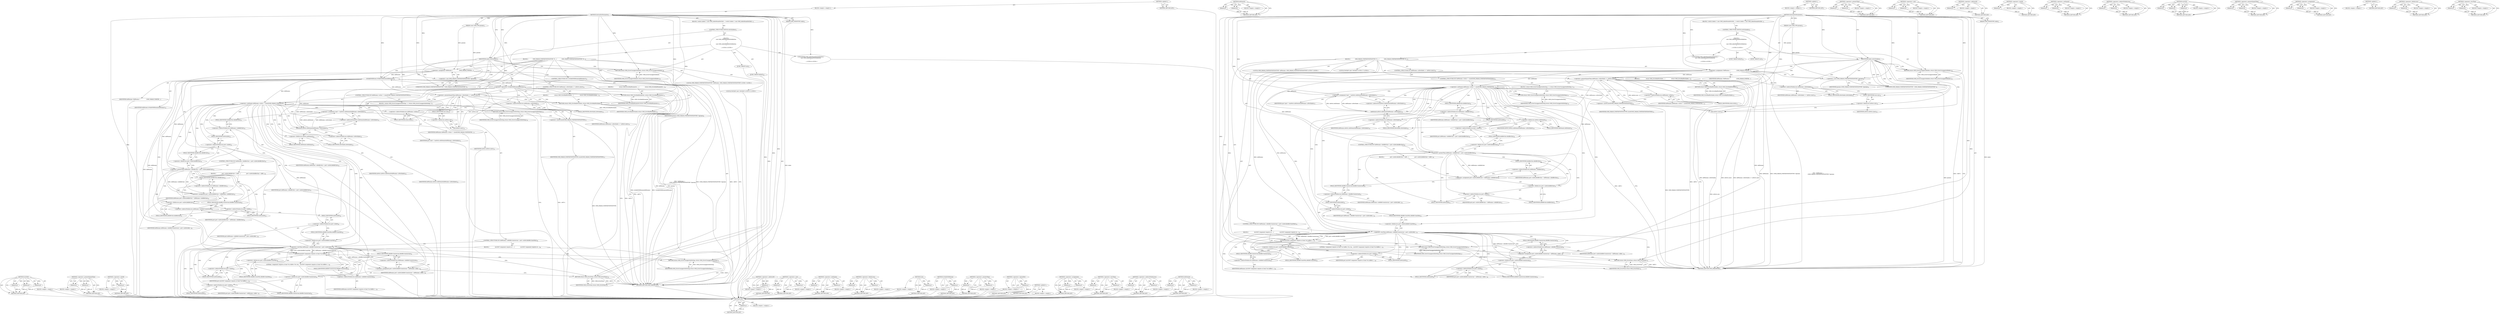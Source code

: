 digraph "editItemAt" {
vulnerable_163 [label=<(METHOD,size)>];
vulnerable_164 [label=<(PARAM,p1)>];
vulnerable_165 [label=<(BLOCK,&lt;empty&gt;,&lt;empty&gt;)>];
vulnerable_166 [label=<(METHOD_RETURN,ANY)>];
vulnerable_185 [label=<(METHOD,editItemAt)>];
vulnerable_186 [label=<(PARAM,p1)>];
vulnerable_187 [label=<(PARAM,p2)>];
vulnerable_188 [label=<(BLOCK,&lt;empty&gt;,&lt;empty&gt;)>];
vulnerable_189 [label=<(METHOD_RETURN,ANY)>];
vulnerable_6 [label=<(METHOD,&lt;global&gt;)<SUB>1</SUB>>];
vulnerable_7 [label=<(BLOCK,&lt;empty&gt;,&lt;empty&gt;)<SUB>1</SUB>>];
vulnerable_8 [label=<(METHOD,internalSetParameter)<SUB>1</SUB>>];
vulnerable_9 [label=<(PARAM,OMX_INDEXTYPE index)<SUB>2</SUB>>];
vulnerable_10 [label=<(PARAM,const OMX_PTR params)<SUB>2</SUB>>];
vulnerable_11 [label=<(BLOCK,{
 switch (index) {
 case OMX_IndexParamPortDef...,{
 switch (index) {
 case OMX_IndexParamPortDef...)<SUB>2</SUB>>];
vulnerable_12 [label=<(CONTROL_STRUCTURE,SWITCH,switch(index))<SUB>3</SUB>>];
vulnerable_13 [label=<(IDENTIFIER,index,switch(index))<SUB>3</SUB>>];
vulnerable_14 [label="<(BLOCK,{
 case OMX_IndexParamPortDefinition:
 {

     ...,{
 case OMX_IndexParamPortDefinition:
 {

     ...)<SUB>3</SUB>>"];
vulnerable_15 [label=<(JUMP_TARGET,case)<SUB>4</SUB>>];
vulnerable_16 [label="<(IDENTIFIER,OMX_IndexParamPortDefinition,{
 case OMX_IndexParamPortDefinition:
 {

     ...)<SUB>4</SUB>>"];
vulnerable_17 [label=<(BLOCK,{

             OMX_PARAM_PORTDEFINITIONTYPE *d...,{

             OMX_PARAM_PORTDEFINITIONTYPE *d...)<SUB>5</SUB>>];
vulnerable_18 [label="<(LOCAL,OMX_PARAM_PORTDEFINITIONTYPE* defParams: OMX_PARAM_PORTDEFINITIONTYPE*)<SUB>7</SUB>>"];
vulnerable_19 [label=<(&lt;operator&gt;.assignment,*defParams =
                 (OMX_PARAM_PORTDE...)<SUB>7</SUB>>];
vulnerable_20 [label=<(IDENTIFIER,defParams,*defParams =
                 (OMX_PARAM_PORTDE...)<SUB>7</SUB>>];
vulnerable_21 [label=<(&lt;operator&gt;.cast,(OMX_PARAM_PORTDEFINITIONTYPE *)params)<SUB>8</SUB>>];
vulnerable_22 [label=<(UNKNOWN,OMX_PARAM_PORTDEFINITIONTYPE *,OMX_PARAM_PORTDEFINITIONTYPE *)<SUB>8</SUB>>];
vulnerable_23 [label=<(IDENTIFIER,params,(OMX_PARAM_PORTDEFINITIONTYPE *)params)<SUB>8</SUB>>];
vulnerable_24 [label=<(CONTROL_STRUCTURE,IF,if (defParams-&gt;nPortIndex &gt;= mPorts.size()))<SUB>10</SUB>>];
vulnerable_25 [label=<(&lt;operator&gt;.greaterEqualsThan,defParams-&gt;nPortIndex &gt;= mPorts.size())<SUB>10</SUB>>];
vulnerable_26 [label=<(&lt;operator&gt;.indirectFieldAccess,defParams-&gt;nPortIndex)<SUB>10</SUB>>];
vulnerable_27 [label=<(IDENTIFIER,defParams,defParams-&gt;nPortIndex &gt;= mPorts.size())<SUB>10</SUB>>];
vulnerable_28 [label=<(FIELD_IDENTIFIER,nPortIndex,nPortIndex)<SUB>10</SUB>>];
vulnerable_29 [label=<(size,mPorts.size())<SUB>10</SUB>>];
vulnerable_30 [label=<(&lt;operator&gt;.fieldAccess,mPorts.size)<SUB>10</SUB>>];
vulnerable_31 [label=<(IDENTIFIER,mPorts,mPorts.size())<SUB>10</SUB>>];
vulnerable_32 [label=<(FIELD_IDENTIFIER,size,size)<SUB>10</SUB>>];
vulnerable_33 [label=<(BLOCK,{
                 return OMX_ErrorBadPortIndex...,{
                 return OMX_ErrorBadPortIndex...)<SUB>10</SUB>>];
vulnerable_34 [label=<(RETURN,return OMX_ErrorBadPortIndex;,return OMX_ErrorBadPortIndex;)<SUB>11</SUB>>];
vulnerable_35 [label=<(IDENTIFIER,OMX_ErrorBadPortIndex,return OMX_ErrorBadPortIndex;)<SUB>11</SUB>>];
vulnerable_36 [label=<(CONTROL_STRUCTURE,IF,if (defParams-&gt;nSize != sizeof(OMX_PARAM_PORTDEFINITIONTYPE)))<SUB>13</SUB>>];
vulnerable_37 [label=<(&lt;operator&gt;.notEquals,defParams-&gt;nSize != sizeof(OMX_PARAM_PORTDEFINI...)<SUB>13</SUB>>];
vulnerable_38 [label=<(&lt;operator&gt;.indirectFieldAccess,defParams-&gt;nSize)<SUB>13</SUB>>];
vulnerable_39 [label=<(IDENTIFIER,defParams,defParams-&gt;nSize != sizeof(OMX_PARAM_PORTDEFINI...)<SUB>13</SUB>>];
vulnerable_40 [label=<(FIELD_IDENTIFIER,nSize,nSize)<SUB>13</SUB>>];
vulnerable_41 [label=<(&lt;operator&gt;.sizeOf,sizeof(OMX_PARAM_PORTDEFINITIONTYPE))<SUB>13</SUB>>];
vulnerable_42 [label=<(IDENTIFIER,OMX_PARAM_PORTDEFINITIONTYPE,sizeof(OMX_PARAM_PORTDEFINITIONTYPE))<SUB>13</SUB>>];
vulnerable_43 [label=<(BLOCK,{
 return OMX_ErrorUnsupportedSetting;
 },{
 return OMX_ErrorUnsupportedSetting;
 })<SUB>13</SUB>>];
vulnerable_44 [label=<(RETURN,return OMX_ErrorUnsupportedSetting;,return OMX_ErrorUnsupportedSetting;)<SUB>14</SUB>>];
vulnerable_45 [label=<(IDENTIFIER,OMX_ErrorUnsupportedSetting,return OMX_ErrorUnsupportedSetting;)<SUB>14</SUB>>];
vulnerable_46 [label="<(LOCAL,PortInfo* port: PortInfo*)<SUB>17</SUB>>"];
vulnerable_47 [label=<(&lt;operator&gt;.assignment,*port =
 &amp;mPorts.editItemAt(defParams-&gt;nPortIndex))<SUB>17</SUB>>];
vulnerable_48 [label=<(IDENTIFIER,port,*port =
 &amp;mPorts.editItemAt(defParams-&gt;nPortIndex))<SUB>17</SUB>>];
vulnerable_49 [label=<(&lt;operator&gt;.addressOf,&amp;mPorts.editItemAt(defParams-&gt;nPortIndex))<SUB>18</SUB>>];
vulnerable_50 [label=<(editItemAt,mPorts.editItemAt(defParams-&gt;nPortIndex))<SUB>18</SUB>>];
vulnerable_51 [label=<(&lt;operator&gt;.fieldAccess,mPorts.editItemAt)<SUB>18</SUB>>];
vulnerable_52 [label=<(IDENTIFIER,mPorts,mPorts.editItemAt(defParams-&gt;nPortIndex))<SUB>18</SUB>>];
vulnerable_53 [label=<(FIELD_IDENTIFIER,editItemAt,editItemAt)<SUB>18</SUB>>];
vulnerable_54 [label=<(&lt;operator&gt;.indirectFieldAccess,defParams-&gt;nPortIndex)<SUB>18</SUB>>];
vulnerable_55 [label=<(IDENTIFIER,defParams,mPorts.editItemAt(defParams-&gt;nPortIndex))<SUB>18</SUB>>];
vulnerable_56 [label=<(FIELD_IDENTIFIER,nPortIndex,nPortIndex)<SUB>18</SUB>>];
vulnerable_57 [label=<(CONTROL_STRUCTURE,IF,if (defParams-&gt;nBufferSize &gt; port-&gt;mDef.nBufferSize))<SUB>20</SUB>>];
vulnerable_58 [label=<(&lt;operator&gt;.greaterThan,defParams-&gt;nBufferSize &gt; port-&gt;mDef.nBufferSize)<SUB>20</SUB>>];
vulnerable_59 [label=<(&lt;operator&gt;.indirectFieldAccess,defParams-&gt;nBufferSize)<SUB>20</SUB>>];
vulnerable_60 [label=<(IDENTIFIER,defParams,defParams-&gt;nBufferSize &gt; port-&gt;mDef.nBufferSize)<SUB>20</SUB>>];
vulnerable_61 [label=<(FIELD_IDENTIFIER,nBufferSize,nBufferSize)<SUB>20</SUB>>];
vulnerable_62 [label=<(&lt;operator&gt;.fieldAccess,port-&gt;mDef.nBufferSize)<SUB>20</SUB>>];
vulnerable_63 [label=<(&lt;operator&gt;.indirectFieldAccess,port-&gt;mDef)<SUB>20</SUB>>];
vulnerable_64 [label=<(IDENTIFIER,port,defParams-&gt;nBufferSize &gt; port-&gt;mDef.nBufferSize)<SUB>20</SUB>>];
vulnerable_65 [label=<(FIELD_IDENTIFIER,mDef,mDef)<SUB>20</SUB>>];
vulnerable_66 [label=<(FIELD_IDENTIFIER,nBufferSize,nBufferSize)<SUB>20</SUB>>];
vulnerable_67 [label=<(BLOCK,{
                port-&gt;mDef.nBufferSize = defP...,{
                port-&gt;mDef.nBufferSize = defP...)<SUB>20</SUB>>];
vulnerable_68 [label=<(&lt;operator&gt;.assignment,port-&gt;mDef.nBufferSize = defParams-&gt;nBufferSize)<SUB>21</SUB>>];
vulnerable_69 [label=<(&lt;operator&gt;.fieldAccess,port-&gt;mDef.nBufferSize)<SUB>21</SUB>>];
vulnerable_70 [label=<(&lt;operator&gt;.indirectFieldAccess,port-&gt;mDef)<SUB>21</SUB>>];
vulnerable_71 [label=<(IDENTIFIER,port,port-&gt;mDef.nBufferSize = defParams-&gt;nBufferSize)<SUB>21</SUB>>];
vulnerable_72 [label=<(FIELD_IDENTIFIER,mDef,mDef)<SUB>21</SUB>>];
vulnerable_73 [label=<(FIELD_IDENTIFIER,nBufferSize,nBufferSize)<SUB>21</SUB>>];
vulnerable_74 [label=<(&lt;operator&gt;.indirectFieldAccess,defParams-&gt;nBufferSize)<SUB>21</SUB>>];
vulnerable_75 [label=<(IDENTIFIER,defParams,port-&gt;mDef.nBufferSize = defParams-&gt;nBufferSize)<SUB>21</SUB>>];
vulnerable_76 [label=<(FIELD_IDENTIFIER,nBufferSize,nBufferSize)<SUB>21</SUB>>];
vulnerable_77 [label=<(CONTROL_STRUCTURE,IF,if (defParams-&gt;nBufferCountActual &lt; port-&gt;mDef.nBufferCountMin))<SUB>24</SUB>>];
vulnerable_78 [label=<(&lt;operator&gt;.lessThan,defParams-&gt;nBufferCountActual &lt; port-&gt;mDef.nBuf...)<SUB>24</SUB>>];
vulnerable_79 [label=<(&lt;operator&gt;.indirectFieldAccess,defParams-&gt;nBufferCountActual)<SUB>24</SUB>>];
vulnerable_80 [label=<(IDENTIFIER,defParams,defParams-&gt;nBufferCountActual &lt; port-&gt;mDef.nBuf...)<SUB>24</SUB>>];
vulnerable_81 [label=<(FIELD_IDENTIFIER,nBufferCountActual,nBufferCountActual)<SUB>24</SUB>>];
vulnerable_82 [label=<(&lt;operator&gt;.fieldAccess,port-&gt;mDef.nBufferCountMin)<SUB>24</SUB>>];
vulnerable_83 [label=<(&lt;operator&gt;.indirectFieldAccess,port-&gt;mDef)<SUB>24</SUB>>];
vulnerable_84 [label=<(IDENTIFIER,port,defParams-&gt;nBufferCountActual &lt; port-&gt;mDef.nBuf...)<SUB>24</SUB>>];
vulnerable_85 [label=<(FIELD_IDENTIFIER,mDef,mDef)<SUB>24</SUB>>];
vulnerable_86 [label=<(FIELD_IDENTIFIER,nBufferCountMin,nBufferCountMin)<SUB>24</SUB>>];
vulnerable_87 [label=<(BLOCK,{
                ALOGW(&quot;component requires at ...,{
                ALOGW(&quot;component requires at ...)<SUB>24</SUB>>];
vulnerable_88 [label=<(ALOGW,ALOGW(&quot;component requires at least %u buffers (...)<SUB>25</SUB>>];
vulnerable_89 [label=<(LITERAL,&quot;component requires at least %u buffers (%u req...,ALOGW(&quot;component requires at least %u buffers (...)<SUB>25</SUB>>];
vulnerable_90 [label=<(&lt;operator&gt;.fieldAccess,port-&gt;mDef.nBufferCountMin)<SUB>26</SUB>>];
vulnerable_91 [label=<(&lt;operator&gt;.indirectFieldAccess,port-&gt;mDef)<SUB>26</SUB>>];
vulnerable_92 [label=<(IDENTIFIER,port,ALOGW(&quot;component requires at least %u buffers (...)<SUB>26</SUB>>];
vulnerable_93 [label=<(FIELD_IDENTIFIER,mDef,mDef)<SUB>26</SUB>>];
vulnerable_94 [label=<(FIELD_IDENTIFIER,nBufferCountMin,nBufferCountMin)<SUB>26</SUB>>];
vulnerable_95 [label=<(&lt;operator&gt;.indirectFieldAccess,defParams-&gt;nBufferCountActual)<SUB>26</SUB>>];
vulnerable_96 [label=<(IDENTIFIER,defParams,ALOGW(&quot;component requires at least %u buffers (...)<SUB>26</SUB>>];
vulnerable_97 [label=<(FIELD_IDENTIFIER,nBufferCountActual,nBufferCountActual)<SUB>26</SUB>>];
vulnerable_98 [label=<(RETURN,return OMX_ErrorUnsupportedSetting;,return OMX_ErrorUnsupportedSetting;)<SUB>27</SUB>>];
vulnerable_99 [label=<(IDENTIFIER,OMX_ErrorUnsupportedSetting,return OMX_ErrorUnsupportedSetting;)<SUB>27</SUB>>];
vulnerable_100 [label=<(&lt;operator&gt;.assignment,port-&gt;mDef.nBufferCountActual = defParams-&gt;nBuf...)<SUB>30</SUB>>];
vulnerable_101 [label=<(&lt;operator&gt;.fieldAccess,port-&gt;mDef.nBufferCountActual)<SUB>30</SUB>>];
vulnerable_102 [label=<(&lt;operator&gt;.indirectFieldAccess,port-&gt;mDef)<SUB>30</SUB>>];
vulnerable_103 [label=<(IDENTIFIER,port,port-&gt;mDef.nBufferCountActual = defParams-&gt;nBuf...)<SUB>30</SUB>>];
vulnerable_104 [label=<(FIELD_IDENTIFIER,mDef,mDef)<SUB>30</SUB>>];
vulnerable_105 [label=<(FIELD_IDENTIFIER,nBufferCountActual,nBufferCountActual)<SUB>30</SUB>>];
vulnerable_106 [label=<(&lt;operator&gt;.indirectFieldAccess,defParams-&gt;nBufferCountActual)<SUB>30</SUB>>];
vulnerable_107 [label=<(IDENTIFIER,defParams,port-&gt;mDef.nBufferCountActual = defParams-&gt;nBuf...)<SUB>30</SUB>>];
vulnerable_108 [label=<(FIELD_IDENTIFIER,nBufferCountActual,nBufferCountActual)<SUB>30</SUB>>];
vulnerable_109 [label=<(RETURN,return OMX_ErrorNone;,return OMX_ErrorNone;)<SUB>31</SUB>>];
vulnerable_110 [label=<(IDENTIFIER,OMX_ErrorNone,return OMX_ErrorNone;)<SUB>31</SUB>>];
vulnerable_111 [label=<(JUMP_TARGET,default)<SUB>34</SUB>>];
vulnerable_112 [label=<(RETURN,return OMX_ErrorUnsupportedIndex;,return OMX_ErrorUnsupportedIndex;)<SUB>35</SUB>>];
vulnerable_113 [label=<(IDENTIFIER,OMX_ErrorUnsupportedIndex,return OMX_ErrorUnsupportedIndex;)<SUB>35</SUB>>];
vulnerable_114 [label=<(METHOD_RETURN,OMX_ERRORTYPE)<SUB>1</SUB>>];
vulnerable_116 [label=<(METHOD_RETURN,ANY)<SUB>1</SUB>>];
vulnerable_190 [label=<(METHOD,&lt;operator&gt;.greaterThan)>];
vulnerable_191 [label=<(PARAM,p1)>];
vulnerable_192 [label=<(PARAM,p2)>];
vulnerable_193 [label=<(BLOCK,&lt;empty&gt;,&lt;empty&gt;)>];
vulnerable_194 [label=<(METHOD_RETURN,ANY)>];
vulnerable_148 [label=<(METHOD,&lt;operator&gt;.cast)>];
vulnerable_149 [label=<(PARAM,p1)>];
vulnerable_150 [label=<(PARAM,p2)>];
vulnerable_151 [label=<(BLOCK,&lt;empty&gt;,&lt;empty&gt;)>];
vulnerable_152 [label=<(METHOD_RETURN,ANY)>];
vulnerable_181 [label=<(METHOD,&lt;operator&gt;.addressOf)>];
vulnerable_182 [label=<(PARAM,p1)>];
vulnerable_183 [label=<(BLOCK,&lt;empty&gt;,&lt;empty&gt;)>];
vulnerable_184 [label=<(METHOD_RETURN,ANY)>];
vulnerable_177 [label=<(METHOD,&lt;operator&gt;.sizeOf)>];
vulnerable_178 [label=<(PARAM,p1)>];
vulnerable_179 [label=<(BLOCK,&lt;empty&gt;,&lt;empty&gt;)>];
vulnerable_180 [label=<(METHOD_RETURN,ANY)>];
vulnerable_172 [label=<(METHOD,&lt;operator&gt;.notEquals)>];
vulnerable_173 [label=<(PARAM,p1)>];
vulnerable_174 [label=<(PARAM,p2)>];
vulnerable_175 [label=<(BLOCK,&lt;empty&gt;,&lt;empty&gt;)>];
vulnerable_176 [label=<(METHOD_RETURN,ANY)>];
vulnerable_158 [label=<(METHOD,&lt;operator&gt;.indirectFieldAccess)>];
vulnerable_159 [label=<(PARAM,p1)>];
vulnerable_160 [label=<(PARAM,p2)>];
vulnerable_161 [label=<(BLOCK,&lt;empty&gt;,&lt;empty&gt;)>];
vulnerable_162 [label=<(METHOD_RETURN,ANY)>];
vulnerable_200 [label=<(METHOD,ALOGW)>];
vulnerable_201 [label=<(PARAM,p1)>];
vulnerable_202 [label=<(PARAM,p2)>];
vulnerable_203 [label=<(PARAM,p3)>];
vulnerable_204 [label=<(BLOCK,&lt;empty&gt;,&lt;empty&gt;)>];
vulnerable_205 [label=<(METHOD_RETURN,ANY)>];
vulnerable_153 [label=<(METHOD,&lt;operator&gt;.greaterEqualsThan)>];
vulnerable_154 [label=<(PARAM,p1)>];
vulnerable_155 [label=<(PARAM,p2)>];
vulnerable_156 [label=<(BLOCK,&lt;empty&gt;,&lt;empty&gt;)>];
vulnerable_157 [label=<(METHOD_RETURN,ANY)>];
vulnerable_143 [label=<(METHOD,&lt;operator&gt;.assignment)>];
vulnerable_144 [label=<(PARAM,p1)>];
vulnerable_145 [label=<(PARAM,p2)>];
vulnerable_146 [label=<(BLOCK,&lt;empty&gt;,&lt;empty&gt;)>];
vulnerable_147 [label=<(METHOD_RETURN,ANY)>];
vulnerable_137 [label=<(METHOD,&lt;global&gt;)<SUB>1</SUB>>];
vulnerable_138 [label=<(BLOCK,&lt;empty&gt;,&lt;empty&gt;)>];
vulnerable_139 [label=<(METHOD_RETURN,ANY)>];
vulnerable_167 [label=<(METHOD,&lt;operator&gt;.fieldAccess)>];
vulnerable_168 [label=<(PARAM,p1)>];
vulnerable_169 [label=<(PARAM,p2)>];
vulnerable_170 [label=<(BLOCK,&lt;empty&gt;,&lt;empty&gt;)>];
vulnerable_171 [label=<(METHOD_RETURN,ANY)>];
vulnerable_195 [label=<(METHOD,&lt;operator&gt;.lessThan)>];
vulnerable_196 [label=<(PARAM,p1)>];
vulnerable_197 [label=<(PARAM,p2)>];
vulnerable_198 [label=<(BLOCK,&lt;empty&gt;,&lt;empty&gt;)>];
vulnerable_199 [label=<(METHOD_RETURN,ANY)>];
fixed_215 [label=<(METHOD,ALOGW)>];
fixed_216 [label=<(PARAM,p1)>];
fixed_217 [label=<(PARAM,p2)>];
fixed_218 [label=<(PARAM,p3)>];
fixed_219 [label=<(BLOCK,&lt;empty&gt;,&lt;empty&gt;)>];
fixed_220 [label=<(METHOD_RETURN,ANY)>];
fixed_168 [label=<(METHOD,&lt;operator&gt;.greaterEqualsThan)>];
fixed_169 [label=<(PARAM,p1)>];
fixed_170 [label=<(PARAM,p2)>];
fixed_171 [label=<(BLOCK,&lt;empty&gt;,&lt;empty&gt;)>];
fixed_172 [label=<(METHOD_RETURN,ANY)>];
fixed_192 [label=<(METHOD,&lt;operator&gt;.sizeOf)>];
fixed_193 [label=<(PARAM,p1)>];
fixed_194 [label=<(BLOCK,&lt;empty&gt;,&lt;empty&gt;)>];
fixed_195 [label=<(METHOD_RETURN,ANY)>];
fixed_6 [label=<(METHOD,&lt;global&gt;)<SUB>1</SUB>>];
fixed_7 [label=<(BLOCK,&lt;empty&gt;,&lt;empty&gt;)<SUB>1</SUB>>];
fixed_8 [label=<(METHOD,internalSetParameter)<SUB>1</SUB>>];
fixed_9 [label=<(PARAM,OMX_INDEXTYPE index)<SUB>2</SUB>>];
fixed_10 [label=<(PARAM,const OMX_PTR params)<SUB>2</SUB>>];
fixed_11 [label=<(BLOCK,{
 switch (index) {
 case OMX_IndexParamPortDef...,{
 switch (index) {
 case OMX_IndexParamPortDef...)<SUB>2</SUB>>];
fixed_12 [label=<(CONTROL_STRUCTURE,SWITCH,switch(index))<SUB>3</SUB>>];
fixed_13 [label=<(IDENTIFIER,index,switch(index))<SUB>3</SUB>>];
fixed_14 [label="<(BLOCK,{
 case OMX_IndexParamPortDefinition:
 {

     ...,{
 case OMX_IndexParamPortDefinition:
 {

     ...)<SUB>3</SUB>>"];
fixed_15 [label=<(JUMP_TARGET,case)<SUB>4</SUB>>];
fixed_16 [label="<(IDENTIFIER,OMX_IndexParamPortDefinition,{
 case OMX_IndexParamPortDefinition:
 {

     ...)<SUB>4</SUB>>"];
fixed_17 [label=<(BLOCK,{

             OMX_PARAM_PORTDEFINITIONTYPE *d...,{

             OMX_PARAM_PORTDEFINITIONTYPE *d...)<SUB>5</SUB>>];
fixed_18 [label="<(LOCAL,OMX_PARAM_PORTDEFINITIONTYPE* defParams: OMX_PARAM_PORTDEFINITIONTYPE*)<SUB>7</SUB>>"];
fixed_19 [label=<(&lt;operator&gt;.assignment,*defParams =
                 (OMX_PARAM_PORTDE...)<SUB>7</SUB>>];
fixed_20 [label=<(IDENTIFIER,defParams,*defParams =
                 (OMX_PARAM_PORTDE...)<SUB>7</SUB>>];
fixed_21 [label=<(&lt;operator&gt;.cast,(OMX_PARAM_PORTDEFINITIONTYPE *)params)<SUB>8</SUB>>];
fixed_22 [label=<(UNKNOWN,OMX_PARAM_PORTDEFINITIONTYPE *,OMX_PARAM_PORTDEFINITIONTYPE *)<SUB>8</SUB>>];
fixed_23 [label=<(IDENTIFIER,params,(OMX_PARAM_PORTDEFINITIONTYPE *)params)<SUB>8</SUB>>];
fixed_24 [label=<(CONTROL_STRUCTURE,IF,if (!isValidOMXParam(defParams)))<SUB>10</SUB>>];
fixed_25 [label=<(&lt;operator&gt;.logicalNot,!isValidOMXParam(defParams))<SUB>10</SUB>>];
fixed_26 [label=<(isValidOMXParam,isValidOMXParam(defParams))<SUB>10</SUB>>];
fixed_27 [label=<(IDENTIFIER,defParams,isValidOMXParam(defParams))<SUB>10</SUB>>];
fixed_28 [label=<(BLOCK,{
                return OMX_ErrorBadParameter;...,{
                return OMX_ErrorBadParameter;...)<SUB>10</SUB>>];
fixed_29 [label=<(RETURN,return OMX_ErrorBadParameter;,return OMX_ErrorBadParameter;)<SUB>11</SUB>>];
fixed_30 [label=<(IDENTIFIER,OMX_ErrorBadParameter,return OMX_ErrorBadParameter;)<SUB>11</SUB>>];
fixed_31 [label=<(CONTROL_STRUCTURE,IF,if (defParams-&gt;nPortIndex &gt;= mPorts.size()))<SUB>14</SUB>>];
fixed_32 [label=<(&lt;operator&gt;.greaterEqualsThan,defParams-&gt;nPortIndex &gt;= mPorts.size())<SUB>14</SUB>>];
fixed_33 [label=<(&lt;operator&gt;.indirectFieldAccess,defParams-&gt;nPortIndex)<SUB>14</SUB>>];
fixed_34 [label=<(IDENTIFIER,defParams,defParams-&gt;nPortIndex &gt;= mPorts.size())<SUB>14</SUB>>];
fixed_35 [label=<(FIELD_IDENTIFIER,nPortIndex,nPortIndex)<SUB>14</SUB>>];
fixed_36 [label=<(size,mPorts.size())<SUB>14</SUB>>];
fixed_37 [label=<(&lt;operator&gt;.fieldAccess,mPorts.size)<SUB>14</SUB>>];
fixed_38 [label=<(IDENTIFIER,mPorts,mPorts.size())<SUB>14</SUB>>];
fixed_39 [label=<(FIELD_IDENTIFIER,size,size)<SUB>14</SUB>>];
fixed_40 [label=<(BLOCK,{
                 return OMX_ErrorBadPortIndex...,{
                 return OMX_ErrorBadPortIndex...)<SUB>14</SUB>>];
fixed_41 [label=<(RETURN,return OMX_ErrorBadPortIndex;,return OMX_ErrorBadPortIndex;)<SUB>15</SUB>>];
fixed_42 [label=<(IDENTIFIER,OMX_ErrorBadPortIndex,return OMX_ErrorBadPortIndex;)<SUB>15</SUB>>];
fixed_43 [label=<(CONTROL_STRUCTURE,IF,if (defParams-&gt;nSize != sizeof(OMX_PARAM_PORTDEFINITIONTYPE)))<SUB>17</SUB>>];
fixed_44 [label=<(&lt;operator&gt;.notEquals,defParams-&gt;nSize != sizeof(OMX_PARAM_PORTDEFINI...)<SUB>17</SUB>>];
fixed_45 [label=<(&lt;operator&gt;.indirectFieldAccess,defParams-&gt;nSize)<SUB>17</SUB>>];
fixed_46 [label=<(IDENTIFIER,defParams,defParams-&gt;nSize != sizeof(OMX_PARAM_PORTDEFINI...)<SUB>17</SUB>>];
fixed_47 [label=<(FIELD_IDENTIFIER,nSize,nSize)<SUB>17</SUB>>];
fixed_48 [label=<(&lt;operator&gt;.sizeOf,sizeof(OMX_PARAM_PORTDEFINITIONTYPE))<SUB>17</SUB>>];
fixed_49 [label=<(IDENTIFIER,OMX_PARAM_PORTDEFINITIONTYPE,sizeof(OMX_PARAM_PORTDEFINITIONTYPE))<SUB>17</SUB>>];
fixed_50 [label=<(BLOCK,{
 return OMX_ErrorUnsupportedSetting;
 },{
 return OMX_ErrorUnsupportedSetting;
 })<SUB>17</SUB>>];
fixed_51 [label=<(RETURN,return OMX_ErrorUnsupportedSetting;,return OMX_ErrorUnsupportedSetting;)<SUB>18</SUB>>];
fixed_52 [label=<(IDENTIFIER,OMX_ErrorUnsupportedSetting,return OMX_ErrorUnsupportedSetting;)<SUB>18</SUB>>];
fixed_53 [label="<(LOCAL,PortInfo* port: PortInfo*)<SUB>21</SUB>>"];
fixed_54 [label=<(&lt;operator&gt;.assignment,*port =
 &amp;mPorts.editItemAt(defParams-&gt;nPortIndex))<SUB>21</SUB>>];
fixed_55 [label=<(IDENTIFIER,port,*port =
 &amp;mPorts.editItemAt(defParams-&gt;nPortIndex))<SUB>21</SUB>>];
fixed_56 [label=<(&lt;operator&gt;.addressOf,&amp;mPorts.editItemAt(defParams-&gt;nPortIndex))<SUB>22</SUB>>];
fixed_57 [label=<(editItemAt,mPorts.editItemAt(defParams-&gt;nPortIndex))<SUB>22</SUB>>];
fixed_58 [label=<(&lt;operator&gt;.fieldAccess,mPorts.editItemAt)<SUB>22</SUB>>];
fixed_59 [label=<(IDENTIFIER,mPorts,mPorts.editItemAt(defParams-&gt;nPortIndex))<SUB>22</SUB>>];
fixed_60 [label=<(FIELD_IDENTIFIER,editItemAt,editItemAt)<SUB>22</SUB>>];
fixed_61 [label=<(&lt;operator&gt;.indirectFieldAccess,defParams-&gt;nPortIndex)<SUB>22</SUB>>];
fixed_62 [label=<(IDENTIFIER,defParams,mPorts.editItemAt(defParams-&gt;nPortIndex))<SUB>22</SUB>>];
fixed_63 [label=<(FIELD_IDENTIFIER,nPortIndex,nPortIndex)<SUB>22</SUB>>];
fixed_64 [label=<(CONTROL_STRUCTURE,IF,if (defParams-&gt;nBufferSize &gt; port-&gt;mDef.nBufferSize))<SUB>24</SUB>>];
fixed_65 [label=<(&lt;operator&gt;.greaterThan,defParams-&gt;nBufferSize &gt; port-&gt;mDef.nBufferSize)<SUB>24</SUB>>];
fixed_66 [label=<(&lt;operator&gt;.indirectFieldAccess,defParams-&gt;nBufferSize)<SUB>24</SUB>>];
fixed_67 [label=<(IDENTIFIER,defParams,defParams-&gt;nBufferSize &gt; port-&gt;mDef.nBufferSize)<SUB>24</SUB>>];
fixed_68 [label=<(FIELD_IDENTIFIER,nBufferSize,nBufferSize)<SUB>24</SUB>>];
fixed_69 [label=<(&lt;operator&gt;.fieldAccess,port-&gt;mDef.nBufferSize)<SUB>24</SUB>>];
fixed_70 [label=<(&lt;operator&gt;.indirectFieldAccess,port-&gt;mDef)<SUB>24</SUB>>];
fixed_71 [label=<(IDENTIFIER,port,defParams-&gt;nBufferSize &gt; port-&gt;mDef.nBufferSize)<SUB>24</SUB>>];
fixed_72 [label=<(FIELD_IDENTIFIER,mDef,mDef)<SUB>24</SUB>>];
fixed_73 [label=<(FIELD_IDENTIFIER,nBufferSize,nBufferSize)<SUB>24</SUB>>];
fixed_74 [label=<(BLOCK,{
                port-&gt;mDef.nBufferSize = defP...,{
                port-&gt;mDef.nBufferSize = defP...)<SUB>24</SUB>>];
fixed_75 [label=<(&lt;operator&gt;.assignment,port-&gt;mDef.nBufferSize = defParams-&gt;nBufferSize)<SUB>25</SUB>>];
fixed_76 [label=<(&lt;operator&gt;.fieldAccess,port-&gt;mDef.nBufferSize)<SUB>25</SUB>>];
fixed_77 [label=<(&lt;operator&gt;.indirectFieldAccess,port-&gt;mDef)<SUB>25</SUB>>];
fixed_78 [label=<(IDENTIFIER,port,port-&gt;mDef.nBufferSize = defParams-&gt;nBufferSize)<SUB>25</SUB>>];
fixed_79 [label=<(FIELD_IDENTIFIER,mDef,mDef)<SUB>25</SUB>>];
fixed_80 [label=<(FIELD_IDENTIFIER,nBufferSize,nBufferSize)<SUB>25</SUB>>];
fixed_81 [label=<(&lt;operator&gt;.indirectFieldAccess,defParams-&gt;nBufferSize)<SUB>25</SUB>>];
fixed_82 [label=<(IDENTIFIER,defParams,port-&gt;mDef.nBufferSize = defParams-&gt;nBufferSize)<SUB>25</SUB>>];
fixed_83 [label=<(FIELD_IDENTIFIER,nBufferSize,nBufferSize)<SUB>25</SUB>>];
fixed_84 [label=<(CONTROL_STRUCTURE,IF,if (defParams-&gt;nBufferCountActual &lt; port-&gt;mDef.nBufferCountMin))<SUB>28</SUB>>];
fixed_85 [label=<(&lt;operator&gt;.lessThan,defParams-&gt;nBufferCountActual &lt; port-&gt;mDef.nBuf...)<SUB>28</SUB>>];
fixed_86 [label=<(&lt;operator&gt;.indirectFieldAccess,defParams-&gt;nBufferCountActual)<SUB>28</SUB>>];
fixed_87 [label=<(IDENTIFIER,defParams,defParams-&gt;nBufferCountActual &lt; port-&gt;mDef.nBuf...)<SUB>28</SUB>>];
fixed_88 [label=<(FIELD_IDENTIFIER,nBufferCountActual,nBufferCountActual)<SUB>28</SUB>>];
fixed_89 [label=<(&lt;operator&gt;.fieldAccess,port-&gt;mDef.nBufferCountMin)<SUB>28</SUB>>];
fixed_90 [label=<(&lt;operator&gt;.indirectFieldAccess,port-&gt;mDef)<SUB>28</SUB>>];
fixed_91 [label=<(IDENTIFIER,port,defParams-&gt;nBufferCountActual &lt; port-&gt;mDef.nBuf...)<SUB>28</SUB>>];
fixed_92 [label=<(FIELD_IDENTIFIER,mDef,mDef)<SUB>28</SUB>>];
fixed_93 [label=<(FIELD_IDENTIFIER,nBufferCountMin,nBufferCountMin)<SUB>28</SUB>>];
fixed_94 [label=<(BLOCK,{
                ALOGW(&quot;component requires at ...,{
                ALOGW(&quot;component requires at ...)<SUB>28</SUB>>];
fixed_95 [label=<(ALOGW,ALOGW(&quot;component requires at least %u buffers (...)<SUB>29</SUB>>];
fixed_96 [label=<(LITERAL,&quot;component requires at least %u buffers (%u req...,ALOGW(&quot;component requires at least %u buffers (...)<SUB>29</SUB>>];
fixed_97 [label=<(&lt;operator&gt;.fieldAccess,port-&gt;mDef.nBufferCountMin)<SUB>30</SUB>>];
fixed_98 [label=<(&lt;operator&gt;.indirectFieldAccess,port-&gt;mDef)<SUB>30</SUB>>];
fixed_99 [label=<(IDENTIFIER,port,ALOGW(&quot;component requires at least %u buffers (...)<SUB>30</SUB>>];
fixed_100 [label=<(FIELD_IDENTIFIER,mDef,mDef)<SUB>30</SUB>>];
fixed_101 [label=<(FIELD_IDENTIFIER,nBufferCountMin,nBufferCountMin)<SUB>30</SUB>>];
fixed_102 [label=<(&lt;operator&gt;.indirectFieldAccess,defParams-&gt;nBufferCountActual)<SUB>30</SUB>>];
fixed_103 [label=<(IDENTIFIER,defParams,ALOGW(&quot;component requires at least %u buffers (...)<SUB>30</SUB>>];
fixed_104 [label=<(FIELD_IDENTIFIER,nBufferCountActual,nBufferCountActual)<SUB>30</SUB>>];
fixed_105 [label=<(RETURN,return OMX_ErrorUnsupportedSetting;,return OMX_ErrorUnsupportedSetting;)<SUB>31</SUB>>];
fixed_106 [label=<(IDENTIFIER,OMX_ErrorUnsupportedSetting,return OMX_ErrorUnsupportedSetting;)<SUB>31</SUB>>];
fixed_107 [label=<(&lt;operator&gt;.assignment,port-&gt;mDef.nBufferCountActual = defParams-&gt;nBuf...)<SUB>34</SUB>>];
fixed_108 [label=<(&lt;operator&gt;.fieldAccess,port-&gt;mDef.nBufferCountActual)<SUB>34</SUB>>];
fixed_109 [label=<(&lt;operator&gt;.indirectFieldAccess,port-&gt;mDef)<SUB>34</SUB>>];
fixed_110 [label=<(IDENTIFIER,port,port-&gt;mDef.nBufferCountActual = defParams-&gt;nBuf...)<SUB>34</SUB>>];
fixed_111 [label=<(FIELD_IDENTIFIER,mDef,mDef)<SUB>34</SUB>>];
fixed_112 [label=<(FIELD_IDENTIFIER,nBufferCountActual,nBufferCountActual)<SUB>34</SUB>>];
fixed_113 [label=<(&lt;operator&gt;.indirectFieldAccess,defParams-&gt;nBufferCountActual)<SUB>34</SUB>>];
fixed_114 [label=<(IDENTIFIER,defParams,port-&gt;mDef.nBufferCountActual = defParams-&gt;nBuf...)<SUB>34</SUB>>];
fixed_115 [label=<(FIELD_IDENTIFIER,nBufferCountActual,nBufferCountActual)<SUB>34</SUB>>];
fixed_116 [label=<(RETURN,return OMX_ErrorNone;,return OMX_ErrorNone;)<SUB>35</SUB>>];
fixed_117 [label=<(IDENTIFIER,OMX_ErrorNone,return OMX_ErrorNone;)<SUB>35</SUB>>];
fixed_118 [label=<(JUMP_TARGET,default)<SUB>38</SUB>>];
fixed_119 [label=<(RETURN,return OMX_ErrorUnsupportedIndex;,return OMX_ErrorUnsupportedIndex;)<SUB>39</SUB>>];
fixed_120 [label=<(IDENTIFIER,OMX_ErrorUnsupportedIndex,return OMX_ErrorUnsupportedIndex;)<SUB>39</SUB>>];
fixed_121 [label=<(METHOD_RETURN,OMX_ERRORTYPE)<SUB>1</SUB>>];
fixed_123 [label=<(METHOD_RETURN,ANY)<SUB>1</SUB>>];
fixed_196 [label=<(METHOD,&lt;operator&gt;.addressOf)>];
fixed_197 [label=<(PARAM,p1)>];
fixed_198 [label=<(BLOCK,&lt;empty&gt;,&lt;empty&gt;)>];
fixed_199 [label=<(METHOD_RETURN,ANY)>];
fixed_155 [label=<(METHOD,&lt;operator&gt;.cast)>];
fixed_156 [label=<(PARAM,p1)>];
fixed_157 [label=<(PARAM,p2)>];
fixed_158 [label=<(BLOCK,&lt;empty&gt;,&lt;empty&gt;)>];
fixed_159 [label=<(METHOD_RETURN,ANY)>];
fixed_187 [label=<(METHOD,&lt;operator&gt;.notEquals)>];
fixed_188 [label=<(PARAM,p1)>];
fixed_189 [label=<(PARAM,p2)>];
fixed_190 [label=<(BLOCK,&lt;empty&gt;,&lt;empty&gt;)>];
fixed_191 [label=<(METHOD_RETURN,ANY)>];
fixed_182 [label=<(METHOD,&lt;operator&gt;.fieldAccess)>];
fixed_183 [label=<(PARAM,p1)>];
fixed_184 [label=<(PARAM,p2)>];
fixed_185 [label=<(BLOCK,&lt;empty&gt;,&lt;empty&gt;)>];
fixed_186 [label=<(METHOD_RETURN,ANY)>];
fixed_178 [label=<(METHOD,size)>];
fixed_179 [label=<(PARAM,p1)>];
fixed_180 [label=<(BLOCK,&lt;empty&gt;,&lt;empty&gt;)>];
fixed_181 [label=<(METHOD_RETURN,ANY)>];
fixed_164 [label=<(METHOD,isValidOMXParam)>];
fixed_165 [label=<(PARAM,p1)>];
fixed_166 [label=<(BLOCK,&lt;empty&gt;,&lt;empty&gt;)>];
fixed_167 [label=<(METHOD_RETURN,ANY)>];
fixed_205 [label=<(METHOD,&lt;operator&gt;.greaterThan)>];
fixed_206 [label=<(PARAM,p1)>];
fixed_207 [label=<(PARAM,p2)>];
fixed_208 [label=<(BLOCK,&lt;empty&gt;,&lt;empty&gt;)>];
fixed_209 [label=<(METHOD_RETURN,ANY)>];
fixed_160 [label=<(METHOD,&lt;operator&gt;.logicalNot)>];
fixed_161 [label=<(PARAM,p1)>];
fixed_162 [label=<(BLOCK,&lt;empty&gt;,&lt;empty&gt;)>];
fixed_163 [label=<(METHOD_RETURN,ANY)>];
fixed_150 [label=<(METHOD,&lt;operator&gt;.assignment)>];
fixed_151 [label=<(PARAM,p1)>];
fixed_152 [label=<(PARAM,p2)>];
fixed_153 [label=<(BLOCK,&lt;empty&gt;,&lt;empty&gt;)>];
fixed_154 [label=<(METHOD_RETURN,ANY)>];
fixed_144 [label=<(METHOD,&lt;global&gt;)<SUB>1</SUB>>];
fixed_145 [label=<(BLOCK,&lt;empty&gt;,&lt;empty&gt;)>];
fixed_146 [label=<(METHOD_RETURN,ANY)>];
fixed_210 [label=<(METHOD,&lt;operator&gt;.lessThan)>];
fixed_211 [label=<(PARAM,p1)>];
fixed_212 [label=<(PARAM,p2)>];
fixed_213 [label=<(BLOCK,&lt;empty&gt;,&lt;empty&gt;)>];
fixed_214 [label=<(METHOD_RETURN,ANY)>];
fixed_173 [label=<(METHOD,&lt;operator&gt;.indirectFieldAccess)>];
fixed_174 [label=<(PARAM,p1)>];
fixed_175 [label=<(PARAM,p2)>];
fixed_176 [label=<(BLOCK,&lt;empty&gt;,&lt;empty&gt;)>];
fixed_177 [label=<(METHOD_RETURN,ANY)>];
fixed_200 [label=<(METHOD,editItemAt)>];
fixed_201 [label=<(PARAM,p1)>];
fixed_202 [label=<(PARAM,p2)>];
fixed_203 [label=<(BLOCK,&lt;empty&gt;,&lt;empty&gt;)>];
fixed_204 [label=<(METHOD_RETURN,ANY)>];
vulnerable_163 -> vulnerable_164  [key=0, label="AST: "];
vulnerable_163 -> vulnerable_164  [key=1, label="DDG: "];
vulnerable_163 -> vulnerable_165  [key=0, label="AST: "];
vulnerable_163 -> vulnerable_166  [key=0, label="AST: "];
vulnerable_163 -> vulnerable_166  [key=1, label="CFG: "];
vulnerable_164 -> vulnerable_166  [key=0, label="DDG: p1"];
vulnerable_185 -> vulnerable_186  [key=0, label="AST: "];
vulnerable_185 -> vulnerable_186  [key=1, label="DDG: "];
vulnerable_185 -> vulnerable_188  [key=0, label="AST: "];
vulnerable_185 -> vulnerable_187  [key=0, label="AST: "];
vulnerable_185 -> vulnerable_187  [key=1, label="DDG: "];
vulnerable_185 -> vulnerable_189  [key=0, label="AST: "];
vulnerable_185 -> vulnerable_189  [key=1, label="CFG: "];
vulnerable_186 -> vulnerable_189  [key=0, label="DDG: p1"];
vulnerable_187 -> vulnerable_189  [key=0, label="DDG: p2"];
vulnerable_6 -> vulnerable_7  [key=0, label="AST: "];
vulnerable_6 -> vulnerable_116  [key=0, label="AST: "];
vulnerable_6 -> vulnerable_116  [key=1, label="CFG: "];
vulnerable_7 -> vulnerable_8  [key=0, label="AST: "];
vulnerable_8 -> vulnerable_9  [key=0, label="AST: "];
vulnerable_8 -> vulnerable_9  [key=1, label="DDG: "];
vulnerable_8 -> vulnerable_10  [key=0, label="AST: "];
vulnerable_8 -> vulnerable_10  [key=1, label="DDG: "];
vulnerable_8 -> vulnerable_11  [key=0, label="AST: "];
vulnerable_8 -> vulnerable_114  [key=0, label="AST: "];
vulnerable_8 -> vulnerable_13  [key=0, label="CFG: "];
vulnerable_8 -> vulnerable_13  [key=1, label="DDG: "];
vulnerable_8 -> vulnerable_16  [key=0, label="DDG: "];
vulnerable_8 -> vulnerable_112  [key=0, label="DDG: "];
vulnerable_8 -> vulnerable_19  [key=0, label="DDG: "];
vulnerable_8 -> vulnerable_109  [key=0, label="DDG: "];
vulnerable_8 -> vulnerable_113  [key=0, label="DDG: "];
vulnerable_8 -> vulnerable_110  [key=0, label="DDG: "];
vulnerable_8 -> vulnerable_21  [key=0, label="DDG: "];
vulnerable_8 -> vulnerable_34  [key=0, label="DDG: "];
vulnerable_8 -> vulnerable_44  [key=0, label="DDG: "];
vulnerable_8 -> vulnerable_98  [key=0, label="DDG: "];
vulnerable_8 -> vulnerable_35  [key=0, label="DDG: "];
vulnerable_8 -> vulnerable_45  [key=0, label="DDG: "];
vulnerable_8 -> vulnerable_88  [key=0, label="DDG: "];
vulnerable_8 -> vulnerable_99  [key=0, label="DDG: "];
vulnerable_9 -> vulnerable_114  [key=0, label="DDG: index"];
vulnerable_10 -> vulnerable_19  [key=0, label="DDG: params"];
vulnerable_10 -> vulnerable_21  [key=0, label="DDG: params"];
vulnerable_11 -> vulnerable_12  [key=0, label="AST: "];
vulnerable_12 -> vulnerable_13  [key=0, label="AST: "];
vulnerable_12 -> vulnerable_14  [key=0, label="AST: "];
vulnerable_13 -> vulnerable_22  [key=0, label="CFG: "];
vulnerable_13 -> vulnerable_22  [key=1, label="CDG: "];
vulnerable_13 -> vulnerable_112  [key=0, label="CFG: "];
vulnerable_13 -> vulnerable_112  [key=1, label="CDG: "];
vulnerable_13 -> vulnerable_30  [key=0, label="CDG: "];
vulnerable_13 -> vulnerable_21  [key=0, label="CDG: "];
vulnerable_13 -> vulnerable_32  [key=0, label="CDG: "];
vulnerable_13 -> vulnerable_26  [key=0, label="CDG: "];
vulnerable_13 -> vulnerable_19  [key=0, label="CDG: "];
vulnerable_13 -> vulnerable_28  [key=0, label="CDG: "];
vulnerable_13 -> vulnerable_25  [key=0, label="CDG: "];
vulnerable_13 -> vulnerable_29  [key=0, label="CDG: "];
vulnerable_14 -> vulnerable_15  [key=0, label="AST: "];
vulnerable_14 -> vulnerable_16  [key=0, label="AST: "];
vulnerable_14 -> vulnerable_17  [key=0, label="AST: "];
vulnerable_14 -> vulnerable_111  [key=0, label="AST: "];
vulnerable_14 -> vulnerable_112  [key=0, label="AST: "];
vulnerable_17 -> vulnerable_18  [key=0, label="AST: "];
vulnerable_17 -> vulnerable_19  [key=0, label="AST: "];
vulnerable_17 -> vulnerable_24  [key=0, label="AST: "];
vulnerable_17 -> vulnerable_36  [key=0, label="AST: "];
vulnerable_17 -> vulnerable_46  [key=0, label="AST: "];
vulnerable_17 -> vulnerable_47  [key=0, label="AST: "];
vulnerable_17 -> vulnerable_57  [key=0, label="AST: "];
vulnerable_17 -> vulnerable_77  [key=0, label="AST: "];
vulnerable_17 -> vulnerable_100  [key=0, label="AST: "];
vulnerable_17 -> vulnerable_109  [key=0, label="AST: "];
vulnerable_19 -> vulnerable_20  [key=0, label="AST: "];
vulnerable_19 -> vulnerable_21  [key=0, label="AST: "];
vulnerable_19 -> vulnerable_28  [key=0, label="CFG: "];
vulnerable_19 -> vulnerable_114  [key=0, label="DDG: defParams"];
vulnerable_19 -> vulnerable_114  [key=1, label="DDG: (OMX_PARAM_PORTDEFINITIONTYPE *)params"];
vulnerable_19 -> vulnerable_114  [key=2, label="DDG: *defParams =
                 (OMX_PARAM_PORTDEFINITIONTYPE *)params"];
vulnerable_19 -> vulnerable_100  [key=0, label="DDG: defParams"];
vulnerable_19 -> vulnerable_25  [key=0, label="DDG: defParams"];
vulnerable_19 -> vulnerable_37  [key=0, label="DDG: defParams"];
vulnerable_19 -> vulnerable_58  [key=0, label="DDG: defParams"];
vulnerable_19 -> vulnerable_68  [key=0, label="DDG: defParams"];
vulnerable_19 -> vulnerable_78  [key=0, label="DDG: defParams"];
vulnerable_19 -> vulnerable_50  [key=0, label="DDG: defParams"];
vulnerable_19 -> vulnerable_88  [key=0, label="DDG: defParams"];
vulnerable_21 -> vulnerable_22  [key=0, label="AST: "];
vulnerable_21 -> vulnerable_23  [key=0, label="AST: "];
vulnerable_21 -> vulnerable_19  [key=0, label="CFG: "];
vulnerable_21 -> vulnerable_114  [key=0, label="DDG: params"];
vulnerable_22 -> vulnerable_21  [key=0, label="CFG: "];
vulnerable_24 -> vulnerable_25  [key=0, label="AST: "];
vulnerable_24 -> vulnerable_33  [key=0, label="AST: "];
vulnerable_25 -> vulnerable_26  [key=0, label="AST: "];
vulnerable_25 -> vulnerable_29  [key=0, label="AST: "];
vulnerable_25 -> vulnerable_34  [key=0, label="CFG: "];
vulnerable_25 -> vulnerable_34  [key=1, label="CDG: "];
vulnerable_25 -> vulnerable_40  [key=0, label="CFG: "];
vulnerable_25 -> vulnerable_40  [key=1, label="CDG: "];
vulnerable_25 -> vulnerable_114  [key=0, label="DDG: defParams-&gt;nPortIndex"];
vulnerable_25 -> vulnerable_114  [key=1, label="DDG: mPorts.size()"];
vulnerable_25 -> vulnerable_114  [key=2, label="DDG: defParams-&gt;nPortIndex &gt;= mPorts.size()"];
vulnerable_25 -> vulnerable_50  [key=0, label="DDG: defParams-&gt;nPortIndex"];
vulnerable_25 -> vulnerable_37  [key=0, label="CDG: "];
vulnerable_25 -> vulnerable_38  [key=0, label="CDG: "];
vulnerable_25 -> vulnerable_41  [key=0, label="CDG: "];
vulnerable_26 -> vulnerable_27  [key=0, label="AST: "];
vulnerable_26 -> vulnerable_28  [key=0, label="AST: "];
vulnerable_26 -> vulnerable_32  [key=0, label="CFG: "];
vulnerable_28 -> vulnerable_26  [key=0, label="CFG: "];
vulnerable_29 -> vulnerable_30  [key=0, label="AST: "];
vulnerable_29 -> vulnerable_25  [key=0, label="CFG: "];
vulnerable_29 -> vulnerable_25  [key=1, label="DDG: mPorts.size"];
vulnerable_29 -> vulnerable_114  [key=0, label="DDG: mPorts.size"];
vulnerable_30 -> vulnerable_31  [key=0, label="AST: "];
vulnerable_30 -> vulnerable_32  [key=0, label="AST: "];
vulnerable_30 -> vulnerable_29  [key=0, label="CFG: "];
vulnerable_32 -> vulnerable_30  [key=0, label="CFG: "];
vulnerable_33 -> vulnerable_34  [key=0, label="AST: "];
vulnerable_34 -> vulnerable_35  [key=0, label="AST: "];
vulnerable_34 -> vulnerable_114  [key=0, label="CFG: "];
vulnerable_34 -> vulnerable_114  [key=1, label="DDG: &lt;RET&gt;"];
vulnerable_35 -> vulnerable_34  [key=0, label="DDG: OMX_ErrorBadPortIndex"];
vulnerable_36 -> vulnerable_37  [key=0, label="AST: "];
vulnerable_36 -> vulnerable_43  [key=0, label="AST: "];
vulnerable_37 -> vulnerable_38  [key=0, label="AST: "];
vulnerable_37 -> vulnerable_41  [key=0, label="AST: "];
vulnerable_37 -> vulnerable_44  [key=0, label="CFG: "];
vulnerable_37 -> vulnerable_44  [key=1, label="CDG: "];
vulnerable_37 -> vulnerable_53  [key=0, label="CFG: "];
vulnerable_37 -> vulnerable_53  [key=1, label="CDG: "];
vulnerable_37 -> vulnerable_47  [key=0, label="CDG: "];
vulnerable_37 -> vulnerable_49  [key=0, label="CDG: "];
vulnerable_37 -> vulnerable_51  [key=0, label="CDG: "];
vulnerable_37 -> vulnerable_66  [key=0, label="CDG: "];
vulnerable_37 -> vulnerable_81  [key=0, label="CDG: "];
vulnerable_37 -> vulnerable_85  [key=0, label="CDG: "];
vulnerable_37 -> vulnerable_56  [key=0, label="CDG: "];
vulnerable_37 -> vulnerable_65  [key=0, label="CDG: "];
vulnerable_37 -> vulnerable_50  [key=0, label="CDG: "];
vulnerable_37 -> vulnerable_59  [key=0, label="CDG: "];
vulnerable_37 -> vulnerable_82  [key=0, label="CDG: "];
vulnerable_37 -> vulnerable_54  [key=0, label="CDG: "];
vulnerable_37 -> vulnerable_79  [key=0, label="CDG: "];
vulnerable_37 -> vulnerable_58  [key=0, label="CDG: "];
vulnerable_37 -> vulnerable_61  [key=0, label="CDG: "];
vulnerable_37 -> vulnerable_83  [key=0, label="CDG: "];
vulnerable_37 -> vulnerable_63  [key=0, label="CDG: "];
vulnerable_37 -> vulnerable_78  [key=0, label="CDG: "];
vulnerable_37 -> vulnerable_62  [key=0, label="CDG: "];
vulnerable_37 -> vulnerable_86  [key=0, label="CDG: "];
vulnerable_38 -> vulnerable_39  [key=0, label="AST: "];
vulnerable_38 -> vulnerable_40  [key=0, label="AST: "];
vulnerable_38 -> vulnerable_41  [key=0, label="CFG: "];
vulnerable_40 -> vulnerable_38  [key=0, label="CFG: "];
vulnerable_41 -> vulnerable_42  [key=0, label="AST: "];
vulnerable_41 -> vulnerable_37  [key=0, label="CFG: "];
vulnerable_41 -> vulnerable_114  [key=0, label="DDG: OMX_PARAM_PORTDEFINITIONTYPE"];
vulnerable_43 -> vulnerable_44  [key=0, label="AST: "];
vulnerable_44 -> vulnerable_45  [key=0, label="AST: "];
vulnerable_44 -> vulnerable_114  [key=0, label="CFG: "];
vulnerable_44 -> vulnerable_114  [key=1, label="DDG: &lt;RET&gt;"];
vulnerable_45 -> vulnerable_44  [key=0, label="DDG: OMX_ErrorUnsupportedSetting"];
vulnerable_47 -> vulnerable_48  [key=0, label="AST: "];
vulnerable_47 -> vulnerable_49  [key=0, label="AST: "];
vulnerable_47 -> vulnerable_61  [key=0, label="CFG: "];
vulnerable_49 -> vulnerable_50  [key=0, label="AST: "];
vulnerable_49 -> vulnerable_47  [key=0, label="CFG: "];
vulnerable_50 -> vulnerable_51  [key=0, label="AST: "];
vulnerable_50 -> vulnerable_54  [key=0, label="AST: "];
vulnerable_50 -> vulnerable_49  [key=0, label="CFG: "];
vulnerable_50 -> vulnerable_47  [key=0, label="DDG: mPorts.editItemAt"];
vulnerable_50 -> vulnerable_47  [key=1, label="DDG: defParams-&gt;nPortIndex"];
vulnerable_51 -> vulnerable_52  [key=0, label="AST: "];
vulnerable_51 -> vulnerable_53  [key=0, label="AST: "];
vulnerable_51 -> vulnerable_56  [key=0, label="CFG: "];
vulnerable_53 -> vulnerable_51  [key=0, label="CFG: "];
vulnerable_54 -> vulnerable_55  [key=0, label="AST: "];
vulnerable_54 -> vulnerable_56  [key=0, label="AST: "];
vulnerable_54 -> vulnerable_50  [key=0, label="CFG: "];
vulnerable_56 -> vulnerable_54  [key=0, label="CFG: "];
vulnerable_57 -> vulnerable_58  [key=0, label="AST: "];
vulnerable_57 -> vulnerable_67  [key=0, label="AST: "];
vulnerable_58 -> vulnerable_59  [key=0, label="AST: "];
vulnerable_58 -> vulnerable_62  [key=0, label="AST: "];
vulnerable_58 -> vulnerable_72  [key=0, label="CFG: "];
vulnerable_58 -> vulnerable_72  [key=1, label="CDG: "];
vulnerable_58 -> vulnerable_81  [key=0, label="CFG: "];
vulnerable_58 -> vulnerable_68  [key=0, label="DDG: defParams-&gt;nBufferSize"];
vulnerable_58 -> vulnerable_68  [key=1, label="CDG: "];
vulnerable_58 -> vulnerable_73  [key=0, label="CDG: "];
vulnerable_58 -> vulnerable_69  [key=0, label="CDG: "];
vulnerable_58 -> vulnerable_74  [key=0, label="CDG: "];
vulnerable_58 -> vulnerable_76  [key=0, label="CDG: "];
vulnerable_58 -> vulnerable_70  [key=0, label="CDG: "];
vulnerable_59 -> vulnerable_60  [key=0, label="AST: "];
vulnerable_59 -> vulnerable_61  [key=0, label="AST: "];
vulnerable_59 -> vulnerable_65  [key=0, label="CFG: "];
vulnerable_61 -> vulnerable_59  [key=0, label="CFG: "];
vulnerable_62 -> vulnerable_63  [key=0, label="AST: "];
vulnerable_62 -> vulnerable_66  [key=0, label="AST: "];
vulnerable_62 -> vulnerable_58  [key=0, label="CFG: "];
vulnerable_63 -> vulnerable_64  [key=0, label="AST: "];
vulnerable_63 -> vulnerable_65  [key=0, label="AST: "];
vulnerable_63 -> vulnerable_66  [key=0, label="CFG: "];
vulnerable_65 -> vulnerable_63  [key=0, label="CFG: "];
vulnerable_66 -> vulnerable_62  [key=0, label="CFG: "];
vulnerable_67 -> vulnerable_68  [key=0, label="AST: "];
vulnerable_68 -> vulnerable_69  [key=0, label="AST: "];
vulnerable_68 -> vulnerable_74  [key=0, label="AST: "];
vulnerable_68 -> vulnerable_81  [key=0, label="CFG: "];
vulnerable_69 -> vulnerable_70  [key=0, label="AST: "];
vulnerable_69 -> vulnerable_73  [key=0, label="AST: "];
vulnerable_69 -> vulnerable_76  [key=0, label="CFG: "];
vulnerable_70 -> vulnerable_71  [key=0, label="AST: "];
vulnerable_70 -> vulnerable_72  [key=0, label="AST: "];
vulnerable_70 -> vulnerable_73  [key=0, label="CFG: "];
vulnerable_72 -> vulnerable_70  [key=0, label="CFG: "];
vulnerable_73 -> vulnerable_69  [key=0, label="CFG: "];
vulnerable_74 -> vulnerable_75  [key=0, label="AST: "];
vulnerable_74 -> vulnerable_76  [key=0, label="AST: "];
vulnerable_74 -> vulnerable_68  [key=0, label="CFG: "];
vulnerable_76 -> vulnerable_74  [key=0, label="CFG: "];
vulnerable_77 -> vulnerable_78  [key=0, label="AST: "];
vulnerable_77 -> vulnerable_87  [key=0, label="AST: "];
vulnerable_78 -> vulnerable_79  [key=0, label="AST: "];
vulnerable_78 -> vulnerable_82  [key=0, label="AST: "];
vulnerable_78 -> vulnerable_93  [key=0, label="CFG: "];
vulnerable_78 -> vulnerable_93  [key=1, label="CDG: "];
vulnerable_78 -> vulnerable_104  [key=0, label="CFG: "];
vulnerable_78 -> vulnerable_104  [key=1, label="CDG: "];
vulnerable_78 -> vulnerable_100  [key=0, label="DDG: defParams-&gt;nBufferCountActual"];
vulnerable_78 -> vulnerable_100  [key=1, label="CDG: "];
vulnerable_78 -> vulnerable_88  [key=0, label="DDG: port-&gt;mDef.nBufferCountMin"];
vulnerable_78 -> vulnerable_88  [key=1, label="DDG: defParams-&gt;nBufferCountActual"];
vulnerable_78 -> vulnerable_88  [key=2, label="CDG: "];
vulnerable_78 -> vulnerable_94  [key=0, label="CDG: "];
vulnerable_78 -> vulnerable_98  [key=0, label="CDG: "];
vulnerable_78 -> vulnerable_102  [key=0, label="CDG: "];
vulnerable_78 -> vulnerable_95  [key=0, label="CDG: "];
vulnerable_78 -> vulnerable_106  [key=0, label="CDG: "];
vulnerable_78 -> vulnerable_97  [key=0, label="CDG: "];
vulnerable_78 -> vulnerable_91  [key=0, label="CDG: "];
vulnerable_78 -> vulnerable_101  [key=0, label="CDG: "];
vulnerable_78 -> vulnerable_90  [key=0, label="CDG: "];
vulnerable_78 -> vulnerable_105  [key=0, label="CDG: "];
vulnerable_78 -> vulnerable_108  [key=0, label="CDG: "];
vulnerable_78 -> vulnerable_109  [key=0, label="CDG: "];
vulnerable_79 -> vulnerable_80  [key=0, label="AST: "];
vulnerable_79 -> vulnerable_81  [key=0, label="AST: "];
vulnerable_79 -> vulnerable_85  [key=0, label="CFG: "];
vulnerable_81 -> vulnerable_79  [key=0, label="CFG: "];
vulnerable_82 -> vulnerable_83  [key=0, label="AST: "];
vulnerable_82 -> vulnerable_86  [key=0, label="AST: "];
vulnerable_82 -> vulnerable_78  [key=0, label="CFG: "];
vulnerable_83 -> vulnerable_84  [key=0, label="AST: "];
vulnerable_83 -> vulnerable_85  [key=0, label="AST: "];
vulnerable_83 -> vulnerable_86  [key=0, label="CFG: "];
vulnerable_85 -> vulnerable_83  [key=0, label="CFG: "];
vulnerable_86 -> vulnerable_82  [key=0, label="CFG: "];
vulnerable_87 -> vulnerable_88  [key=0, label="AST: "];
vulnerable_87 -> vulnerable_98  [key=0, label="AST: "];
vulnerable_88 -> vulnerable_89  [key=0, label="AST: "];
vulnerable_88 -> vulnerable_90  [key=0, label="AST: "];
vulnerable_88 -> vulnerable_95  [key=0, label="AST: "];
vulnerable_88 -> vulnerable_98  [key=0, label="CFG: "];
vulnerable_90 -> vulnerable_91  [key=0, label="AST: "];
vulnerable_90 -> vulnerable_94  [key=0, label="AST: "];
vulnerable_90 -> vulnerable_97  [key=0, label="CFG: "];
vulnerable_91 -> vulnerable_92  [key=0, label="AST: "];
vulnerable_91 -> vulnerable_93  [key=0, label="AST: "];
vulnerable_91 -> vulnerable_94  [key=0, label="CFG: "];
vulnerable_93 -> vulnerable_91  [key=0, label="CFG: "];
vulnerable_94 -> vulnerable_90  [key=0, label="CFG: "];
vulnerable_95 -> vulnerable_96  [key=0, label="AST: "];
vulnerable_95 -> vulnerable_97  [key=0, label="AST: "];
vulnerable_95 -> vulnerable_88  [key=0, label="CFG: "];
vulnerable_97 -> vulnerable_95  [key=0, label="CFG: "];
vulnerable_98 -> vulnerable_99  [key=0, label="AST: "];
vulnerable_98 -> vulnerable_114  [key=0, label="CFG: "];
vulnerable_98 -> vulnerable_114  [key=1, label="DDG: &lt;RET&gt;"];
vulnerable_99 -> vulnerable_98  [key=0, label="DDG: OMX_ErrorUnsupportedSetting"];
vulnerable_100 -> vulnerable_101  [key=0, label="AST: "];
vulnerable_100 -> vulnerable_106  [key=0, label="AST: "];
vulnerable_100 -> vulnerable_109  [key=0, label="CFG: "];
vulnerable_101 -> vulnerable_102  [key=0, label="AST: "];
vulnerable_101 -> vulnerable_105  [key=0, label="AST: "];
vulnerable_101 -> vulnerable_108  [key=0, label="CFG: "];
vulnerable_102 -> vulnerable_103  [key=0, label="AST: "];
vulnerable_102 -> vulnerable_104  [key=0, label="AST: "];
vulnerable_102 -> vulnerable_105  [key=0, label="CFG: "];
vulnerable_104 -> vulnerable_102  [key=0, label="CFG: "];
vulnerable_105 -> vulnerable_101  [key=0, label="CFG: "];
vulnerable_106 -> vulnerable_107  [key=0, label="AST: "];
vulnerable_106 -> vulnerable_108  [key=0, label="AST: "];
vulnerable_106 -> vulnerable_100  [key=0, label="CFG: "];
vulnerable_108 -> vulnerable_106  [key=0, label="CFG: "];
vulnerable_109 -> vulnerable_110  [key=0, label="AST: "];
vulnerable_109 -> vulnerable_114  [key=0, label="CFG: "];
vulnerable_109 -> vulnerable_114  [key=1, label="DDG: &lt;RET&gt;"];
vulnerable_110 -> vulnerable_109  [key=0, label="DDG: OMX_ErrorNone"];
vulnerable_112 -> vulnerable_113  [key=0, label="AST: "];
vulnerable_112 -> vulnerable_114  [key=0, label="CFG: "];
vulnerable_112 -> vulnerable_114  [key=1, label="DDG: &lt;RET&gt;"];
vulnerable_113 -> vulnerable_112  [key=0, label="DDG: OMX_ErrorUnsupportedIndex"];
vulnerable_190 -> vulnerable_191  [key=0, label="AST: "];
vulnerable_190 -> vulnerable_191  [key=1, label="DDG: "];
vulnerable_190 -> vulnerable_193  [key=0, label="AST: "];
vulnerable_190 -> vulnerable_192  [key=0, label="AST: "];
vulnerable_190 -> vulnerable_192  [key=1, label="DDG: "];
vulnerable_190 -> vulnerable_194  [key=0, label="AST: "];
vulnerable_190 -> vulnerable_194  [key=1, label="CFG: "];
vulnerable_191 -> vulnerable_194  [key=0, label="DDG: p1"];
vulnerable_192 -> vulnerable_194  [key=0, label="DDG: p2"];
vulnerable_148 -> vulnerable_149  [key=0, label="AST: "];
vulnerable_148 -> vulnerable_149  [key=1, label="DDG: "];
vulnerable_148 -> vulnerable_151  [key=0, label="AST: "];
vulnerable_148 -> vulnerable_150  [key=0, label="AST: "];
vulnerable_148 -> vulnerable_150  [key=1, label="DDG: "];
vulnerable_148 -> vulnerable_152  [key=0, label="AST: "];
vulnerable_148 -> vulnerable_152  [key=1, label="CFG: "];
vulnerable_149 -> vulnerable_152  [key=0, label="DDG: p1"];
vulnerable_150 -> vulnerable_152  [key=0, label="DDG: p2"];
vulnerable_181 -> vulnerable_182  [key=0, label="AST: "];
vulnerable_181 -> vulnerable_182  [key=1, label="DDG: "];
vulnerable_181 -> vulnerable_183  [key=0, label="AST: "];
vulnerable_181 -> vulnerable_184  [key=0, label="AST: "];
vulnerable_181 -> vulnerable_184  [key=1, label="CFG: "];
vulnerable_182 -> vulnerable_184  [key=0, label="DDG: p1"];
vulnerable_177 -> vulnerable_178  [key=0, label="AST: "];
vulnerable_177 -> vulnerable_178  [key=1, label="DDG: "];
vulnerable_177 -> vulnerable_179  [key=0, label="AST: "];
vulnerable_177 -> vulnerable_180  [key=0, label="AST: "];
vulnerable_177 -> vulnerable_180  [key=1, label="CFG: "];
vulnerable_178 -> vulnerable_180  [key=0, label="DDG: p1"];
vulnerable_172 -> vulnerable_173  [key=0, label="AST: "];
vulnerable_172 -> vulnerable_173  [key=1, label="DDG: "];
vulnerable_172 -> vulnerable_175  [key=0, label="AST: "];
vulnerable_172 -> vulnerable_174  [key=0, label="AST: "];
vulnerable_172 -> vulnerable_174  [key=1, label="DDG: "];
vulnerable_172 -> vulnerable_176  [key=0, label="AST: "];
vulnerable_172 -> vulnerable_176  [key=1, label="CFG: "];
vulnerable_173 -> vulnerable_176  [key=0, label="DDG: p1"];
vulnerable_174 -> vulnerable_176  [key=0, label="DDG: p2"];
vulnerable_158 -> vulnerable_159  [key=0, label="AST: "];
vulnerable_158 -> vulnerable_159  [key=1, label="DDG: "];
vulnerable_158 -> vulnerable_161  [key=0, label="AST: "];
vulnerable_158 -> vulnerable_160  [key=0, label="AST: "];
vulnerable_158 -> vulnerable_160  [key=1, label="DDG: "];
vulnerable_158 -> vulnerable_162  [key=0, label="AST: "];
vulnerable_158 -> vulnerable_162  [key=1, label="CFG: "];
vulnerable_159 -> vulnerable_162  [key=0, label="DDG: p1"];
vulnerable_160 -> vulnerable_162  [key=0, label="DDG: p2"];
vulnerable_200 -> vulnerable_201  [key=0, label="AST: "];
vulnerable_200 -> vulnerable_201  [key=1, label="DDG: "];
vulnerable_200 -> vulnerable_204  [key=0, label="AST: "];
vulnerable_200 -> vulnerable_202  [key=0, label="AST: "];
vulnerable_200 -> vulnerable_202  [key=1, label="DDG: "];
vulnerable_200 -> vulnerable_205  [key=0, label="AST: "];
vulnerable_200 -> vulnerable_205  [key=1, label="CFG: "];
vulnerable_200 -> vulnerable_203  [key=0, label="AST: "];
vulnerable_200 -> vulnerable_203  [key=1, label="DDG: "];
vulnerable_201 -> vulnerable_205  [key=0, label="DDG: p1"];
vulnerable_202 -> vulnerable_205  [key=0, label="DDG: p2"];
vulnerable_203 -> vulnerable_205  [key=0, label="DDG: p3"];
vulnerable_153 -> vulnerable_154  [key=0, label="AST: "];
vulnerable_153 -> vulnerable_154  [key=1, label="DDG: "];
vulnerable_153 -> vulnerable_156  [key=0, label="AST: "];
vulnerable_153 -> vulnerable_155  [key=0, label="AST: "];
vulnerable_153 -> vulnerable_155  [key=1, label="DDG: "];
vulnerable_153 -> vulnerable_157  [key=0, label="AST: "];
vulnerable_153 -> vulnerable_157  [key=1, label="CFG: "];
vulnerable_154 -> vulnerable_157  [key=0, label="DDG: p1"];
vulnerable_155 -> vulnerable_157  [key=0, label="DDG: p2"];
vulnerable_143 -> vulnerable_144  [key=0, label="AST: "];
vulnerable_143 -> vulnerable_144  [key=1, label="DDG: "];
vulnerable_143 -> vulnerable_146  [key=0, label="AST: "];
vulnerable_143 -> vulnerable_145  [key=0, label="AST: "];
vulnerable_143 -> vulnerable_145  [key=1, label="DDG: "];
vulnerable_143 -> vulnerable_147  [key=0, label="AST: "];
vulnerable_143 -> vulnerable_147  [key=1, label="CFG: "];
vulnerable_144 -> vulnerable_147  [key=0, label="DDG: p1"];
vulnerable_145 -> vulnerable_147  [key=0, label="DDG: p2"];
vulnerable_137 -> vulnerable_138  [key=0, label="AST: "];
vulnerable_137 -> vulnerable_139  [key=0, label="AST: "];
vulnerable_137 -> vulnerable_139  [key=1, label="CFG: "];
vulnerable_167 -> vulnerable_168  [key=0, label="AST: "];
vulnerable_167 -> vulnerable_168  [key=1, label="DDG: "];
vulnerable_167 -> vulnerable_170  [key=0, label="AST: "];
vulnerable_167 -> vulnerable_169  [key=0, label="AST: "];
vulnerable_167 -> vulnerable_169  [key=1, label="DDG: "];
vulnerable_167 -> vulnerable_171  [key=0, label="AST: "];
vulnerable_167 -> vulnerable_171  [key=1, label="CFG: "];
vulnerable_168 -> vulnerable_171  [key=0, label="DDG: p1"];
vulnerable_169 -> vulnerable_171  [key=0, label="DDG: p2"];
vulnerable_195 -> vulnerable_196  [key=0, label="AST: "];
vulnerable_195 -> vulnerable_196  [key=1, label="DDG: "];
vulnerable_195 -> vulnerable_198  [key=0, label="AST: "];
vulnerable_195 -> vulnerable_197  [key=0, label="AST: "];
vulnerable_195 -> vulnerable_197  [key=1, label="DDG: "];
vulnerable_195 -> vulnerable_199  [key=0, label="AST: "];
vulnerable_195 -> vulnerable_199  [key=1, label="CFG: "];
vulnerable_196 -> vulnerable_199  [key=0, label="DDG: p1"];
vulnerable_197 -> vulnerable_199  [key=0, label="DDG: p2"];
fixed_215 -> fixed_216  [key=0, label="AST: "];
fixed_215 -> fixed_216  [key=1, label="DDG: "];
fixed_215 -> fixed_219  [key=0, label="AST: "];
fixed_215 -> fixed_217  [key=0, label="AST: "];
fixed_215 -> fixed_217  [key=1, label="DDG: "];
fixed_215 -> fixed_220  [key=0, label="AST: "];
fixed_215 -> fixed_220  [key=1, label="CFG: "];
fixed_215 -> fixed_218  [key=0, label="AST: "];
fixed_215 -> fixed_218  [key=1, label="DDG: "];
fixed_216 -> fixed_220  [key=0, label="DDG: p1"];
fixed_217 -> fixed_220  [key=0, label="DDG: p2"];
fixed_218 -> fixed_220  [key=0, label="DDG: p3"];
fixed_219 -> vulnerable_163  [key=0];
fixed_220 -> vulnerable_163  [key=0];
fixed_168 -> fixed_169  [key=0, label="AST: "];
fixed_168 -> fixed_169  [key=1, label="DDG: "];
fixed_168 -> fixed_171  [key=0, label="AST: "];
fixed_168 -> fixed_170  [key=0, label="AST: "];
fixed_168 -> fixed_170  [key=1, label="DDG: "];
fixed_168 -> fixed_172  [key=0, label="AST: "];
fixed_168 -> fixed_172  [key=1, label="CFG: "];
fixed_169 -> fixed_172  [key=0, label="DDG: p1"];
fixed_170 -> fixed_172  [key=0, label="DDG: p2"];
fixed_171 -> vulnerable_163  [key=0];
fixed_172 -> vulnerable_163  [key=0];
fixed_192 -> fixed_193  [key=0, label="AST: "];
fixed_192 -> fixed_193  [key=1, label="DDG: "];
fixed_192 -> fixed_194  [key=0, label="AST: "];
fixed_192 -> fixed_195  [key=0, label="AST: "];
fixed_192 -> fixed_195  [key=1, label="CFG: "];
fixed_193 -> fixed_195  [key=0, label="DDG: p1"];
fixed_194 -> vulnerable_163  [key=0];
fixed_195 -> vulnerable_163  [key=0];
fixed_6 -> fixed_7  [key=0, label="AST: "];
fixed_6 -> fixed_123  [key=0, label="AST: "];
fixed_6 -> fixed_123  [key=1, label="CFG: "];
fixed_7 -> fixed_8  [key=0, label="AST: "];
fixed_8 -> fixed_9  [key=0, label="AST: "];
fixed_8 -> fixed_9  [key=1, label="DDG: "];
fixed_8 -> fixed_10  [key=0, label="AST: "];
fixed_8 -> fixed_10  [key=1, label="DDG: "];
fixed_8 -> fixed_11  [key=0, label="AST: "];
fixed_8 -> fixed_121  [key=0, label="AST: "];
fixed_8 -> fixed_13  [key=0, label="CFG: "];
fixed_8 -> fixed_13  [key=1, label="DDG: "];
fixed_8 -> fixed_16  [key=0, label="DDG: "];
fixed_8 -> fixed_119  [key=0, label="DDG: "];
fixed_8 -> fixed_19  [key=0, label="DDG: "];
fixed_8 -> fixed_116  [key=0, label="DDG: "];
fixed_8 -> fixed_120  [key=0, label="DDG: "];
fixed_8 -> fixed_117  [key=0, label="DDG: "];
fixed_8 -> fixed_21  [key=0, label="DDG: "];
fixed_8 -> fixed_29  [key=0, label="DDG: "];
fixed_8 -> fixed_41  [key=0, label="DDG: "];
fixed_8 -> fixed_51  [key=0, label="DDG: "];
fixed_8 -> fixed_105  [key=0, label="DDG: "];
fixed_8 -> fixed_26  [key=0, label="DDG: "];
fixed_8 -> fixed_30  [key=0, label="DDG: "];
fixed_8 -> fixed_42  [key=0, label="DDG: "];
fixed_8 -> fixed_52  [key=0, label="DDG: "];
fixed_8 -> fixed_95  [key=0, label="DDG: "];
fixed_8 -> fixed_106  [key=0, label="DDG: "];
fixed_9 -> fixed_121  [key=0, label="DDG: index"];
fixed_10 -> fixed_19  [key=0, label="DDG: params"];
fixed_10 -> fixed_21  [key=0, label="DDG: params"];
fixed_11 -> fixed_12  [key=0, label="AST: "];
fixed_12 -> fixed_13  [key=0, label="AST: "];
fixed_12 -> fixed_14  [key=0, label="AST: "];
fixed_13 -> fixed_22  [key=0, label="CFG: "];
fixed_13 -> fixed_22  [key=1, label="CDG: "];
fixed_13 -> fixed_119  [key=0, label="CFG: "];
fixed_13 -> fixed_119  [key=1, label="CDG: "];
fixed_13 -> fixed_21  [key=0, label="CDG: "];
fixed_13 -> fixed_26  [key=0, label="CDG: "];
fixed_13 -> fixed_19  [key=0, label="CDG: "];
fixed_13 -> fixed_25  [key=0, label="CDG: "];
fixed_14 -> fixed_15  [key=0, label="AST: "];
fixed_14 -> fixed_16  [key=0, label="AST: "];
fixed_14 -> fixed_17  [key=0, label="AST: "];
fixed_14 -> fixed_118  [key=0, label="AST: "];
fixed_14 -> fixed_119  [key=0, label="AST: "];
fixed_15 -> vulnerable_163  [key=0];
fixed_16 -> vulnerable_163  [key=0];
fixed_17 -> fixed_18  [key=0, label="AST: "];
fixed_17 -> fixed_19  [key=0, label="AST: "];
fixed_17 -> fixed_24  [key=0, label="AST: "];
fixed_17 -> fixed_31  [key=0, label="AST: "];
fixed_17 -> fixed_43  [key=0, label="AST: "];
fixed_17 -> fixed_53  [key=0, label="AST: "];
fixed_17 -> fixed_54  [key=0, label="AST: "];
fixed_17 -> fixed_64  [key=0, label="AST: "];
fixed_17 -> fixed_84  [key=0, label="AST: "];
fixed_17 -> fixed_107  [key=0, label="AST: "];
fixed_17 -> fixed_116  [key=0, label="AST: "];
fixed_18 -> vulnerable_163  [key=0];
fixed_19 -> fixed_20  [key=0, label="AST: "];
fixed_19 -> fixed_21  [key=0, label="AST: "];
fixed_19 -> fixed_26  [key=0, label="CFG: "];
fixed_19 -> fixed_26  [key=1, label="DDG: defParams"];
fixed_19 -> fixed_121  [key=0, label="DDG: (OMX_PARAM_PORTDEFINITIONTYPE *)params"];
fixed_19 -> fixed_121  [key=1, label="DDG: *defParams =
                 (OMX_PARAM_PORTDEFINITIONTYPE *)params"];
fixed_20 -> vulnerable_163  [key=0];
fixed_21 -> fixed_22  [key=0, label="AST: "];
fixed_21 -> fixed_23  [key=0, label="AST: "];
fixed_21 -> fixed_19  [key=0, label="CFG: "];
fixed_21 -> fixed_121  [key=0, label="DDG: params"];
fixed_22 -> fixed_21  [key=0, label="CFG: "];
fixed_23 -> vulnerable_163  [key=0];
fixed_24 -> fixed_25  [key=0, label="AST: "];
fixed_24 -> fixed_28  [key=0, label="AST: "];
fixed_25 -> fixed_26  [key=0, label="AST: "];
fixed_25 -> fixed_29  [key=0, label="CFG: "];
fixed_25 -> fixed_29  [key=1, label="CDG: "];
fixed_25 -> fixed_35  [key=0, label="CFG: "];
fixed_25 -> fixed_35  [key=1, label="CDG: "];
fixed_25 -> fixed_121  [key=0, label="DDG: isValidOMXParam(defParams)"];
fixed_25 -> fixed_121  [key=1, label="DDG: !isValidOMXParam(defParams)"];
fixed_25 -> fixed_32  [key=0, label="CDG: "];
fixed_25 -> fixed_37  [key=0, label="CDG: "];
fixed_25 -> fixed_33  [key=0, label="CDG: "];
fixed_25 -> fixed_36  [key=0, label="CDG: "];
fixed_25 -> fixed_39  [key=0, label="CDG: "];
fixed_26 -> fixed_27  [key=0, label="AST: "];
fixed_26 -> fixed_25  [key=0, label="CFG: "];
fixed_26 -> fixed_25  [key=1, label="DDG: defParams"];
fixed_26 -> fixed_121  [key=0, label="DDG: defParams"];
fixed_26 -> fixed_107  [key=0, label="DDG: defParams"];
fixed_26 -> fixed_32  [key=0, label="DDG: defParams"];
fixed_26 -> fixed_44  [key=0, label="DDG: defParams"];
fixed_26 -> fixed_65  [key=0, label="DDG: defParams"];
fixed_26 -> fixed_75  [key=0, label="DDG: defParams"];
fixed_26 -> fixed_85  [key=0, label="DDG: defParams"];
fixed_26 -> fixed_57  [key=0, label="DDG: defParams"];
fixed_26 -> fixed_95  [key=0, label="DDG: defParams"];
fixed_27 -> vulnerable_163  [key=0];
fixed_28 -> fixed_29  [key=0, label="AST: "];
fixed_29 -> fixed_30  [key=0, label="AST: "];
fixed_29 -> fixed_121  [key=0, label="CFG: "];
fixed_29 -> fixed_121  [key=1, label="DDG: &lt;RET&gt;"];
fixed_30 -> fixed_29  [key=0, label="DDG: OMX_ErrorBadParameter"];
fixed_31 -> fixed_32  [key=0, label="AST: "];
fixed_31 -> fixed_40  [key=0, label="AST: "];
fixed_32 -> fixed_33  [key=0, label="AST: "];
fixed_32 -> fixed_36  [key=0, label="AST: "];
fixed_32 -> fixed_41  [key=0, label="CFG: "];
fixed_32 -> fixed_41  [key=1, label="CDG: "];
fixed_32 -> fixed_47  [key=0, label="CFG: "];
fixed_32 -> fixed_47  [key=1, label="CDG: "];
fixed_32 -> fixed_57  [key=0, label="DDG: defParams-&gt;nPortIndex"];
fixed_32 -> fixed_48  [key=0, label="CDG: "];
fixed_32 -> fixed_45  [key=0, label="CDG: "];
fixed_32 -> fixed_44  [key=0, label="CDG: "];
fixed_33 -> fixed_34  [key=0, label="AST: "];
fixed_33 -> fixed_35  [key=0, label="AST: "];
fixed_33 -> fixed_39  [key=0, label="CFG: "];
fixed_34 -> vulnerable_163  [key=0];
fixed_35 -> fixed_33  [key=0, label="CFG: "];
fixed_36 -> fixed_37  [key=0, label="AST: "];
fixed_36 -> fixed_32  [key=0, label="CFG: "];
fixed_36 -> fixed_32  [key=1, label="DDG: mPorts.size"];
fixed_37 -> fixed_38  [key=0, label="AST: "];
fixed_37 -> fixed_39  [key=0, label="AST: "];
fixed_37 -> fixed_36  [key=0, label="CFG: "];
fixed_38 -> vulnerable_163  [key=0];
fixed_39 -> fixed_37  [key=0, label="CFG: "];
fixed_40 -> fixed_41  [key=0, label="AST: "];
fixed_41 -> fixed_42  [key=0, label="AST: "];
fixed_41 -> fixed_121  [key=0, label="CFG: "];
fixed_41 -> fixed_121  [key=1, label="DDG: &lt;RET&gt;"];
fixed_42 -> fixed_41  [key=0, label="DDG: OMX_ErrorBadPortIndex"];
fixed_43 -> fixed_44  [key=0, label="AST: "];
fixed_43 -> fixed_50  [key=0, label="AST: "];
fixed_44 -> fixed_45  [key=0, label="AST: "];
fixed_44 -> fixed_48  [key=0, label="AST: "];
fixed_44 -> fixed_51  [key=0, label="CFG: "];
fixed_44 -> fixed_51  [key=1, label="CDG: "];
fixed_44 -> fixed_60  [key=0, label="CFG: "];
fixed_44 -> fixed_60  [key=1, label="CDG: "];
fixed_44 -> fixed_68  [key=0, label="CDG: "];
fixed_44 -> fixed_73  [key=0, label="CDG: "];
fixed_44 -> fixed_57  [key=0, label="CDG: "];
fixed_44 -> fixed_89  [key=0, label="CDG: "];
fixed_44 -> fixed_66  [key=0, label="CDG: "];
fixed_44 -> fixed_85  [key=0, label="CDG: "];
fixed_44 -> fixed_72  [key=0, label="CDG: "];
fixed_44 -> fixed_56  [key=0, label="CDG: "];
fixed_44 -> fixed_69  [key=0, label="CDG: "];
fixed_44 -> fixed_92  [key=0, label="CDG: "];
fixed_44 -> fixed_65  [key=0, label="CDG: "];
fixed_44 -> fixed_93  [key=0, label="CDG: "];
fixed_44 -> fixed_90  [key=0, label="CDG: "];
fixed_44 -> fixed_54  [key=0, label="CDG: "];
fixed_44 -> fixed_58  [key=0, label="CDG: "];
fixed_44 -> fixed_61  [key=0, label="CDG: "];
fixed_44 -> fixed_88  [key=0, label="CDG: "];
fixed_44 -> fixed_70  [key=0, label="CDG: "];
fixed_44 -> fixed_63  [key=0, label="CDG: "];
fixed_44 -> fixed_86  [key=0, label="CDG: "];
fixed_45 -> fixed_46  [key=0, label="AST: "];
fixed_45 -> fixed_47  [key=0, label="AST: "];
fixed_45 -> fixed_48  [key=0, label="CFG: "];
fixed_46 -> vulnerable_163  [key=0];
fixed_47 -> fixed_45  [key=0, label="CFG: "];
fixed_48 -> fixed_49  [key=0, label="AST: "];
fixed_48 -> fixed_44  [key=0, label="CFG: "];
fixed_48 -> fixed_121  [key=0, label="DDG: OMX_PARAM_PORTDEFINITIONTYPE"];
fixed_49 -> vulnerable_163  [key=0];
fixed_50 -> fixed_51  [key=0, label="AST: "];
fixed_51 -> fixed_52  [key=0, label="AST: "];
fixed_51 -> fixed_121  [key=0, label="CFG: "];
fixed_51 -> fixed_121  [key=1, label="DDG: &lt;RET&gt;"];
fixed_52 -> fixed_51  [key=0, label="DDG: OMX_ErrorUnsupportedSetting"];
fixed_53 -> vulnerable_163  [key=0];
fixed_54 -> fixed_55  [key=0, label="AST: "];
fixed_54 -> fixed_56  [key=0, label="AST: "];
fixed_54 -> fixed_68  [key=0, label="CFG: "];
fixed_55 -> vulnerable_163  [key=0];
fixed_56 -> fixed_57  [key=0, label="AST: "];
fixed_56 -> fixed_54  [key=0, label="CFG: "];
fixed_57 -> fixed_58  [key=0, label="AST: "];
fixed_57 -> fixed_61  [key=0, label="AST: "];
fixed_57 -> fixed_56  [key=0, label="CFG: "];
fixed_57 -> fixed_54  [key=0, label="DDG: mPorts.editItemAt"];
fixed_57 -> fixed_54  [key=1, label="DDG: defParams-&gt;nPortIndex"];
fixed_58 -> fixed_59  [key=0, label="AST: "];
fixed_58 -> fixed_60  [key=0, label="AST: "];
fixed_58 -> fixed_63  [key=0, label="CFG: "];
fixed_59 -> vulnerable_163  [key=0];
fixed_60 -> fixed_58  [key=0, label="CFG: "];
fixed_61 -> fixed_62  [key=0, label="AST: "];
fixed_61 -> fixed_63  [key=0, label="AST: "];
fixed_61 -> fixed_57  [key=0, label="CFG: "];
fixed_62 -> vulnerable_163  [key=0];
fixed_63 -> fixed_61  [key=0, label="CFG: "];
fixed_64 -> fixed_65  [key=0, label="AST: "];
fixed_64 -> fixed_74  [key=0, label="AST: "];
fixed_65 -> fixed_66  [key=0, label="AST: "];
fixed_65 -> fixed_69  [key=0, label="AST: "];
fixed_65 -> fixed_79  [key=0, label="CFG: "];
fixed_65 -> fixed_79  [key=1, label="CDG: "];
fixed_65 -> fixed_88  [key=0, label="CFG: "];
fixed_65 -> fixed_75  [key=0, label="DDG: defParams-&gt;nBufferSize"];
fixed_65 -> fixed_75  [key=1, label="CDG: "];
fixed_65 -> fixed_77  [key=0, label="CDG: "];
fixed_65 -> fixed_81  [key=0, label="CDG: "];
fixed_65 -> fixed_76  [key=0, label="CDG: "];
fixed_65 -> fixed_80  [key=0, label="CDG: "];
fixed_65 -> fixed_83  [key=0, label="CDG: "];
fixed_66 -> fixed_67  [key=0, label="AST: "];
fixed_66 -> fixed_68  [key=0, label="AST: "];
fixed_66 -> fixed_72  [key=0, label="CFG: "];
fixed_67 -> vulnerable_163  [key=0];
fixed_68 -> fixed_66  [key=0, label="CFG: "];
fixed_69 -> fixed_70  [key=0, label="AST: "];
fixed_69 -> fixed_73  [key=0, label="AST: "];
fixed_69 -> fixed_65  [key=0, label="CFG: "];
fixed_70 -> fixed_71  [key=0, label="AST: "];
fixed_70 -> fixed_72  [key=0, label="AST: "];
fixed_70 -> fixed_73  [key=0, label="CFG: "];
fixed_71 -> vulnerable_163  [key=0];
fixed_72 -> fixed_70  [key=0, label="CFG: "];
fixed_73 -> fixed_69  [key=0, label="CFG: "];
fixed_74 -> fixed_75  [key=0, label="AST: "];
fixed_75 -> fixed_76  [key=0, label="AST: "];
fixed_75 -> fixed_81  [key=0, label="AST: "];
fixed_75 -> fixed_88  [key=0, label="CFG: "];
fixed_76 -> fixed_77  [key=0, label="AST: "];
fixed_76 -> fixed_80  [key=0, label="AST: "];
fixed_76 -> fixed_83  [key=0, label="CFG: "];
fixed_77 -> fixed_78  [key=0, label="AST: "];
fixed_77 -> fixed_79  [key=0, label="AST: "];
fixed_77 -> fixed_80  [key=0, label="CFG: "];
fixed_78 -> vulnerable_163  [key=0];
fixed_79 -> fixed_77  [key=0, label="CFG: "];
fixed_80 -> fixed_76  [key=0, label="CFG: "];
fixed_81 -> fixed_82  [key=0, label="AST: "];
fixed_81 -> fixed_83  [key=0, label="AST: "];
fixed_81 -> fixed_75  [key=0, label="CFG: "];
fixed_82 -> vulnerable_163  [key=0];
fixed_83 -> fixed_81  [key=0, label="CFG: "];
fixed_84 -> fixed_85  [key=0, label="AST: "];
fixed_84 -> fixed_94  [key=0, label="AST: "];
fixed_85 -> fixed_86  [key=0, label="AST: "];
fixed_85 -> fixed_89  [key=0, label="AST: "];
fixed_85 -> fixed_100  [key=0, label="CFG: "];
fixed_85 -> fixed_100  [key=1, label="CDG: "];
fixed_85 -> fixed_111  [key=0, label="CFG: "];
fixed_85 -> fixed_111  [key=1, label="CDG: "];
fixed_85 -> fixed_107  [key=0, label="DDG: defParams-&gt;nBufferCountActual"];
fixed_85 -> fixed_107  [key=1, label="CDG: "];
fixed_85 -> fixed_95  [key=0, label="DDG: port-&gt;mDef.nBufferCountMin"];
fixed_85 -> fixed_95  [key=1, label="DDG: defParams-&gt;nBufferCountActual"];
fixed_85 -> fixed_95  [key=2, label="CDG: "];
fixed_85 -> fixed_115  [key=0, label="CDG: "];
fixed_85 -> fixed_98  [key=0, label="CDG: "];
fixed_85 -> fixed_113  [key=0, label="CDG: "];
fixed_85 -> fixed_116  [key=0, label="CDG: "];
fixed_85 -> fixed_102  [key=0, label="CDG: "];
fixed_85 -> fixed_104  [key=0, label="CDG: "];
fixed_85 -> fixed_97  [key=0, label="CDG: "];
fixed_85 -> fixed_112  [key=0, label="CDG: "];
fixed_85 -> fixed_101  [key=0, label="CDG: "];
fixed_85 -> fixed_105  [key=0, label="CDG: "];
fixed_85 -> fixed_108  [key=0, label="CDG: "];
fixed_85 -> fixed_109  [key=0, label="CDG: "];
fixed_86 -> fixed_87  [key=0, label="AST: "];
fixed_86 -> fixed_88  [key=0, label="AST: "];
fixed_86 -> fixed_92  [key=0, label="CFG: "];
fixed_87 -> vulnerable_163  [key=0];
fixed_88 -> fixed_86  [key=0, label="CFG: "];
fixed_89 -> fixed_90  [key=0, label="AST: "];
fixed_89 -> fixed_93  [key=0, label="AST: "];
fixed_89 -> fixed_85  [key=0, label="CFG: "];
fixed_90 -> fixed_91  [key=0, label="AST: "];
fixed_90 -> fixed_92  [key=0, label="AST: "];
fixed_90 -> fixed_93  [key=0, label="CFG: "];
fixed_91 -> vulnerable_163  [key=0];
fixed_92 -> fixed_90  [key=0, label="CFG: "];
fixed_93 -> fixed_89  [key=0, label="CFG: "];
fixed_94 -> fixed_95  [key=0, label="AST: "];
fixed_94 -> fixed_105  [key=0, label="AST: "];
fixed_95 -> fixed_96  [key=0, label="AST: "];
fixed_95 -> fixed_97  [key=0, label="AST: "];
fixed_95 -> fixed_102  [key=0, label="AST: "];
fixed_95 -> fixed_105  [key=0, label="CFG: "];
fixed_96 -> vulnerable_163  [key=0];
fixed_97 -> fixed_98  [key=0, label="AST: "];
fixed_97 -> fixed_101  [key=0, label="AST: "];
fixed_97 -> fixed_104  [key=0, label="CFG: "];
fixed_98 -> fixed_99  [key=0, label="AST: "];
fixed_98 -> fixed_100  [key=0, label="AST: "];
fixed_98 -> fixed_101  [key=0, label="CFG: "];
fixed_99 -> vulnerable_163  [key=0];
fixed_100 -> fixed_98  [key=0, label="CFG: "];
fixed_101 -> fixed_97  [key=0, label="CFG: "];
fixed_102 -> fixed_103  [key=0, label="AST: "];
fixed_102 -> fixed_104  [key=0, label="AST: "];
fixed_102 -> fixed_95  [key=0, label="CFG: "];
fixed_103 -> vulnerable_163  [key=0];
fixed_104 -> fixed_102  [key=0, label="CFG: "];
fixed_105 -> fixed_106  [key=0, label="AST: "];
fixed_105 -> fixed_121  [key=0, label="CFG: "];
fixed_105 -> fixed_121  [key=1, label="DDG: &lt;RET&gt;"];
fixed_106 -> fixed_105  [key=0, label="DDG: OMX_ErrorUnsupportedSetting"];
fixed_107 -> fixed_108  [key=0, label="AST: "];
fixed_107 -> fixed_113  [key=0, label="AST: "];
fixed_107 -> fixed_116  [key=0, label="CFG: "];
fixed_108 -> fixed_109  [key=0, label="AST: "];
fixed_108 -> fixed_112  [key=0, label="AST: "];
fixed_108 -> fixed_115  [key=0, label="CFG: "];
fixed_109 -> fixed_110  [key=0, label="AST: "];
fixed_109 -> fixed_111  [key=0, label="AST: "];
fixed_109 -> fixed_112  [key=0, label="CFG: "];
fixed_110 -> vulnerable_163  [key=0];
fixed_111 -> fixed_109  [key=0, label="CFG: "];
fixed_112 -> fixed_108  [key=0, label="CFG: "];
fixed_113 -> fixed_114  [key=0, label="AST: "];
fixed_113 -> fixed_115  [key=0, label="AST: "];
fixed_113 -> fixed_107  [key=0, label="CFG: "];
fixed_114 -> vulnerable_163  [key=0];
fixed_115 -> fixed_113  [key=0, label="CFG: "];
fixed_116 -> fixed_117  [key=0, label="AST: "];
fixed_116 -> fixed_121  [key=0, label="CFG: "];
fixed_116 -> fixed_121  [key=1, label="DDG: &lt;RET&gt;"];
fixed_117 -> fixed_116  [key=0, label="DDG: OMX_ErrorNone"];
fixed_118 -> vulnerable_163  [key=0];
fixed_119 -> fixed_120  [key=0, label="AST: "];
fixed_119 -> fixed_121  [key=0, label="CFG: "];
fixed_119 -> fixed_121  [key=1, label="DDG: &lt;RET&gt;"];
fixed_120 -> fixed_119  [key=0, label="DDG: OMX_ErrorUnsupportedIndex"];
fixed_121 -> vulnerable_163  [key=0];
fixed_123 -> vulnerable_163  [key=0];
fixed_196 -> fixed_197  [key=0, label="AST: "];
fixed_196 -> fixed_197  [key=1, label="DDG: "];
fixed_196 -> fixed_198  [key=0, label="AST: "];
fixed_196 -> fixed_199  [key=0, label="AST: "];
fixed_196 -> fixed_199  [key=1, label="CFG: "];
fixed_197 -> fixed_199  [key=0, label="DDG: p1"];
fixed_198 -> vulnerable_163  [key=0];
fixed_199 -> vulnerable_163  [key=0];
fixed_155 -> fixed_156  [key=0, label="AST: "];
fixed_155 -> fixed_156  [key=1, label="DDG: "];
fixed_155 -> fixed_158  [key=0, label="AST: "];
fixed_155 -> fixed_157  [key=0, label="AST: "];
fixed_155 -> fixed_157  [key=1, label="DDG: "];
fixed_155 -> fixed_159  [key=0, label="AST: "];
fixed_155 -> fixed_159  [key=1, label="CFG: "];
fixed_156 -> fixed_159  [key=0, label="DDG: p1"];
fixed_157 -> fixed_159  [key=0, label="DDG: p2"];
fixed_158 -> vulnerable_163  [key=0];
fixed_159 -> vulnerable_163  [key=0];
fixed_187 -> fixed_188  [key=0, label="AST: "];
fixed_187 -> fixed_188  [key=1, label="DDG: "];
fixed_187 -> fixed_190  [key=0, label="AST: "];
fixed_187 -> fixed_189  [key=0, label="AST: "];
fixed_187 -> fixed_189  [key=1, label="DDG: "];
fixed_187 -> fixed_191  [key=0, label="AST: "];
fixed_187 -> fixed_191  [key=1, label="CFG: "];
fixed_188 -> fixed_191  [key=0, label="DDG: p1"];
fixed_189 -> fixed_191  [key=0, label="DDG: p2"];
fixed_190 -> vulnerable_163  [key=0];
fixed_191 -> vulnerable_163  [key=0];
fixed_182 -> fixed_183  [key=0, label="AST: "];
fixed_182 -> fixed_183  [key=1, label="DDG: "];
fixed_182 -> fixed_185  [key=0, label="AST: "];
fixed_182 -> fixed_184  [key=0, label="AST: "];
fixed_182 -> fixed_184  [key=1, label="DDG: "];
fixed_182 -> fixed_186  [key=0, label="AST: "];
fixed_182 -> fixed_186  [key=1, label="CFG: "];
fixed_183 -> fixed_186  [key=0, label="DDG: p1"];
fixed_184 -> fixed_186  [key=0, label="DDG: p2"];
fixed_185 -> vulnerable_163  [key=0];
fixed_186 -> vulnerable_163  [key=0];
fixed_178 -> fixed_179  [key=0, label="AST: "];
fixed_178 -> fixed_179  [key=1, label="DDG: "];
fixed_178 -> fixed_180  [key=0, label="AST: "];
fixed_178 -> fixed_181  [key=0, label="AST: "];
fixed_178 -> fixed_181  [key=1, label="CFG: "];
fixed_179 -> fixed_181  [key=0, label="DDG: p1"];
fixed_180 -> vulnerable_163  [key=0];
fixed_181 -> vulnerable_163  [key=0];
fixed_164 -> fixed_165  [key=0, label="AST: "];
fixed_164 -> fixed_165  [key=1, label="DDG: "];
fixed_164 -> fixed_166  [key=0, label="AST: "];
fixed_164 -> fixed_167  [key=0, label="AST: "];
fixed_164 -> fixed_167  [key=1, label="CFG: "];
fixed_165 -> fixed_167  [key=0, label="DDG: p1"];
fixed_166 -> vulnerable_163  [key=0];
fixed_167 -> vulnerable_163  [key=0];
fixed_205 -> fixed_206  [key=0, label="AST: "];
fixed_205 -> fixed_206  [key=1, label="DDG: "];
fixed_205 -> fixed_208  [key=0, label="AST: "];
fixed_205 -> fixed_207  [key=0, label="AST: "];
fixed_205 -> fixed_207  [key=1, label="DDG: "];
fixed_205 -> fixed_209  [key=0, label="AST: "];
fixed_205 -> fixed_209  [key=1, label="CFG: "];
fixed_206 -> fixed_209  [key=0, label="DDG: p1"];
fixed_207 -> fixed_209  [key=0, label="DDG: p2"];
fixed_208 -> vulnerable_163  [key=0];
fixed_209 -> vulnerable_163  [key=0];
fixed_160 -> fixed_161  [key=0, label="AST: "];
fixed_160 -> fixed_161  [key=1, label="DDG: "];
fixed_160 -> fixed_162  [key=0, label="AST: "];
fixed_160 -> fixed_163  [key=0, label="AST: "];
fixed_160 -> fixed_163  [key=1, label="CFG: "];
fixed_161 -> fixed_163  [key=0, label="DDG: p1"];
fixed_162 -> vulnerable_163  [key=0];
fixed_163 -> vulnerable_163  [key=0];
fixed_150 -> fixed_151  [key=0, label="AST: "];
fixed_150 -> fixed_151  [key=1, label="DDG: "];
fixed_150 -> fixed_153  [key=0, label="AST: "];
fixed_150 -> fixed_152  [key=0, label="AST: "];
fixed_150 -> fixed_152  [key=1, label="DDG: "];
fixed_150 -> fixed_154  [key=0, label="AST: "];
fixed_150 -> fixed_154  [key=1, label="CFG: "];
fixed_151 -> fixed_154  [key=0, label="DDG: p1"];
fixed_152 -> fixed_154  [key=0, label="DDG: p2"];
fixed_153 -> vulnerable_163  [key=0];
fixed_154 -> vulnerable_163  [key=0];
fixed_144 -> fixed_145  [key=0, label="AST: "];
fixed_144 -> fixed_146  [key=0, label="AST: "];
fixed_144 -> fixed_146  [key=1, label="CFG: "];
fixed_145 -> vulnerable_163  [key=0];
fixed_146 -> vulnerable_163  [key=0];
fixed_210 -> fixed_211  [key=0, label="AST: "];
fixed_210 -> fixed_211  [key=1, label="DDG: "];
fixed_210 -> fixed_213  [key=0, label="AST: "];
fixed_210 -> fixed_212  [key=0, label="AST: "];
fixed_210 -> fixed_212  [key=1, label="DDG: "];
fixed_210 -> fixed_214  [key=0, label="AST: "];
fixed_210 -> fixed_214  [key=1, label="CFG: "];
fixed_211 -> fixed_214  [key=0, label="DDG: p1"];
fixed_212 -> fixed_214  [key=0, label="DDG: p2"];
fixed_213 -> vulnerable_163  [key=0];
fixed_214 -> vulnerable_163  [key=0];
fixed_173 -> fixed_174  [key=0, label="AST: "];
fixed_173 -> fixed_174  [key=1, label="DDG: "];
fixed_173 -> fixed_176  [key=0, label="AST: "];
fixed_173 -> fixed_175  [key=0, label="AST: "];
fixed_173 -> fixed_175  [key=1, label="DDG: "];
fixed_173 -> fixed_177  [key=0, label="AST: "];
fixed_173 -> fixed_177  [key=1, label="CFG: "];
fixed_174 -> fixed_177  [key=0, label="DDG: p1"];
fixed_175 -> fixed_177  [key=0, label="DDG: p2"];
fixed_176 -> vulnerable_163  [key=0];
fixed_177 -> vulnerable_163  [key=0];
fixed_200 -> fixed_201  [key=0, label="AST: "];
fixed_200 -> fixed_201  [key=1, label="DDG: "];
fixed_200 -> fixed_203  [key=0, label="AST: "];
fixed_200 -> fixed_202  [key=0, label="AST: "];
fixed_200 -> fixed_202  [key=1, label="DDG: "];
fixed_200 -> fixed_204  [key=0, label="AST: "];
fixed_200 -> fixed_204  [key=1, label="CFG: "];
fixed_201 -> fixed_204  [key=0, label="DDG: p1"];
fixed_202 -> fixed_204  [key=0, label="DDG: p2"];
fixed_203 -> vulnerable_163  [key=0];
fixed_204 -> vulnerable_163  [key=0];
}
